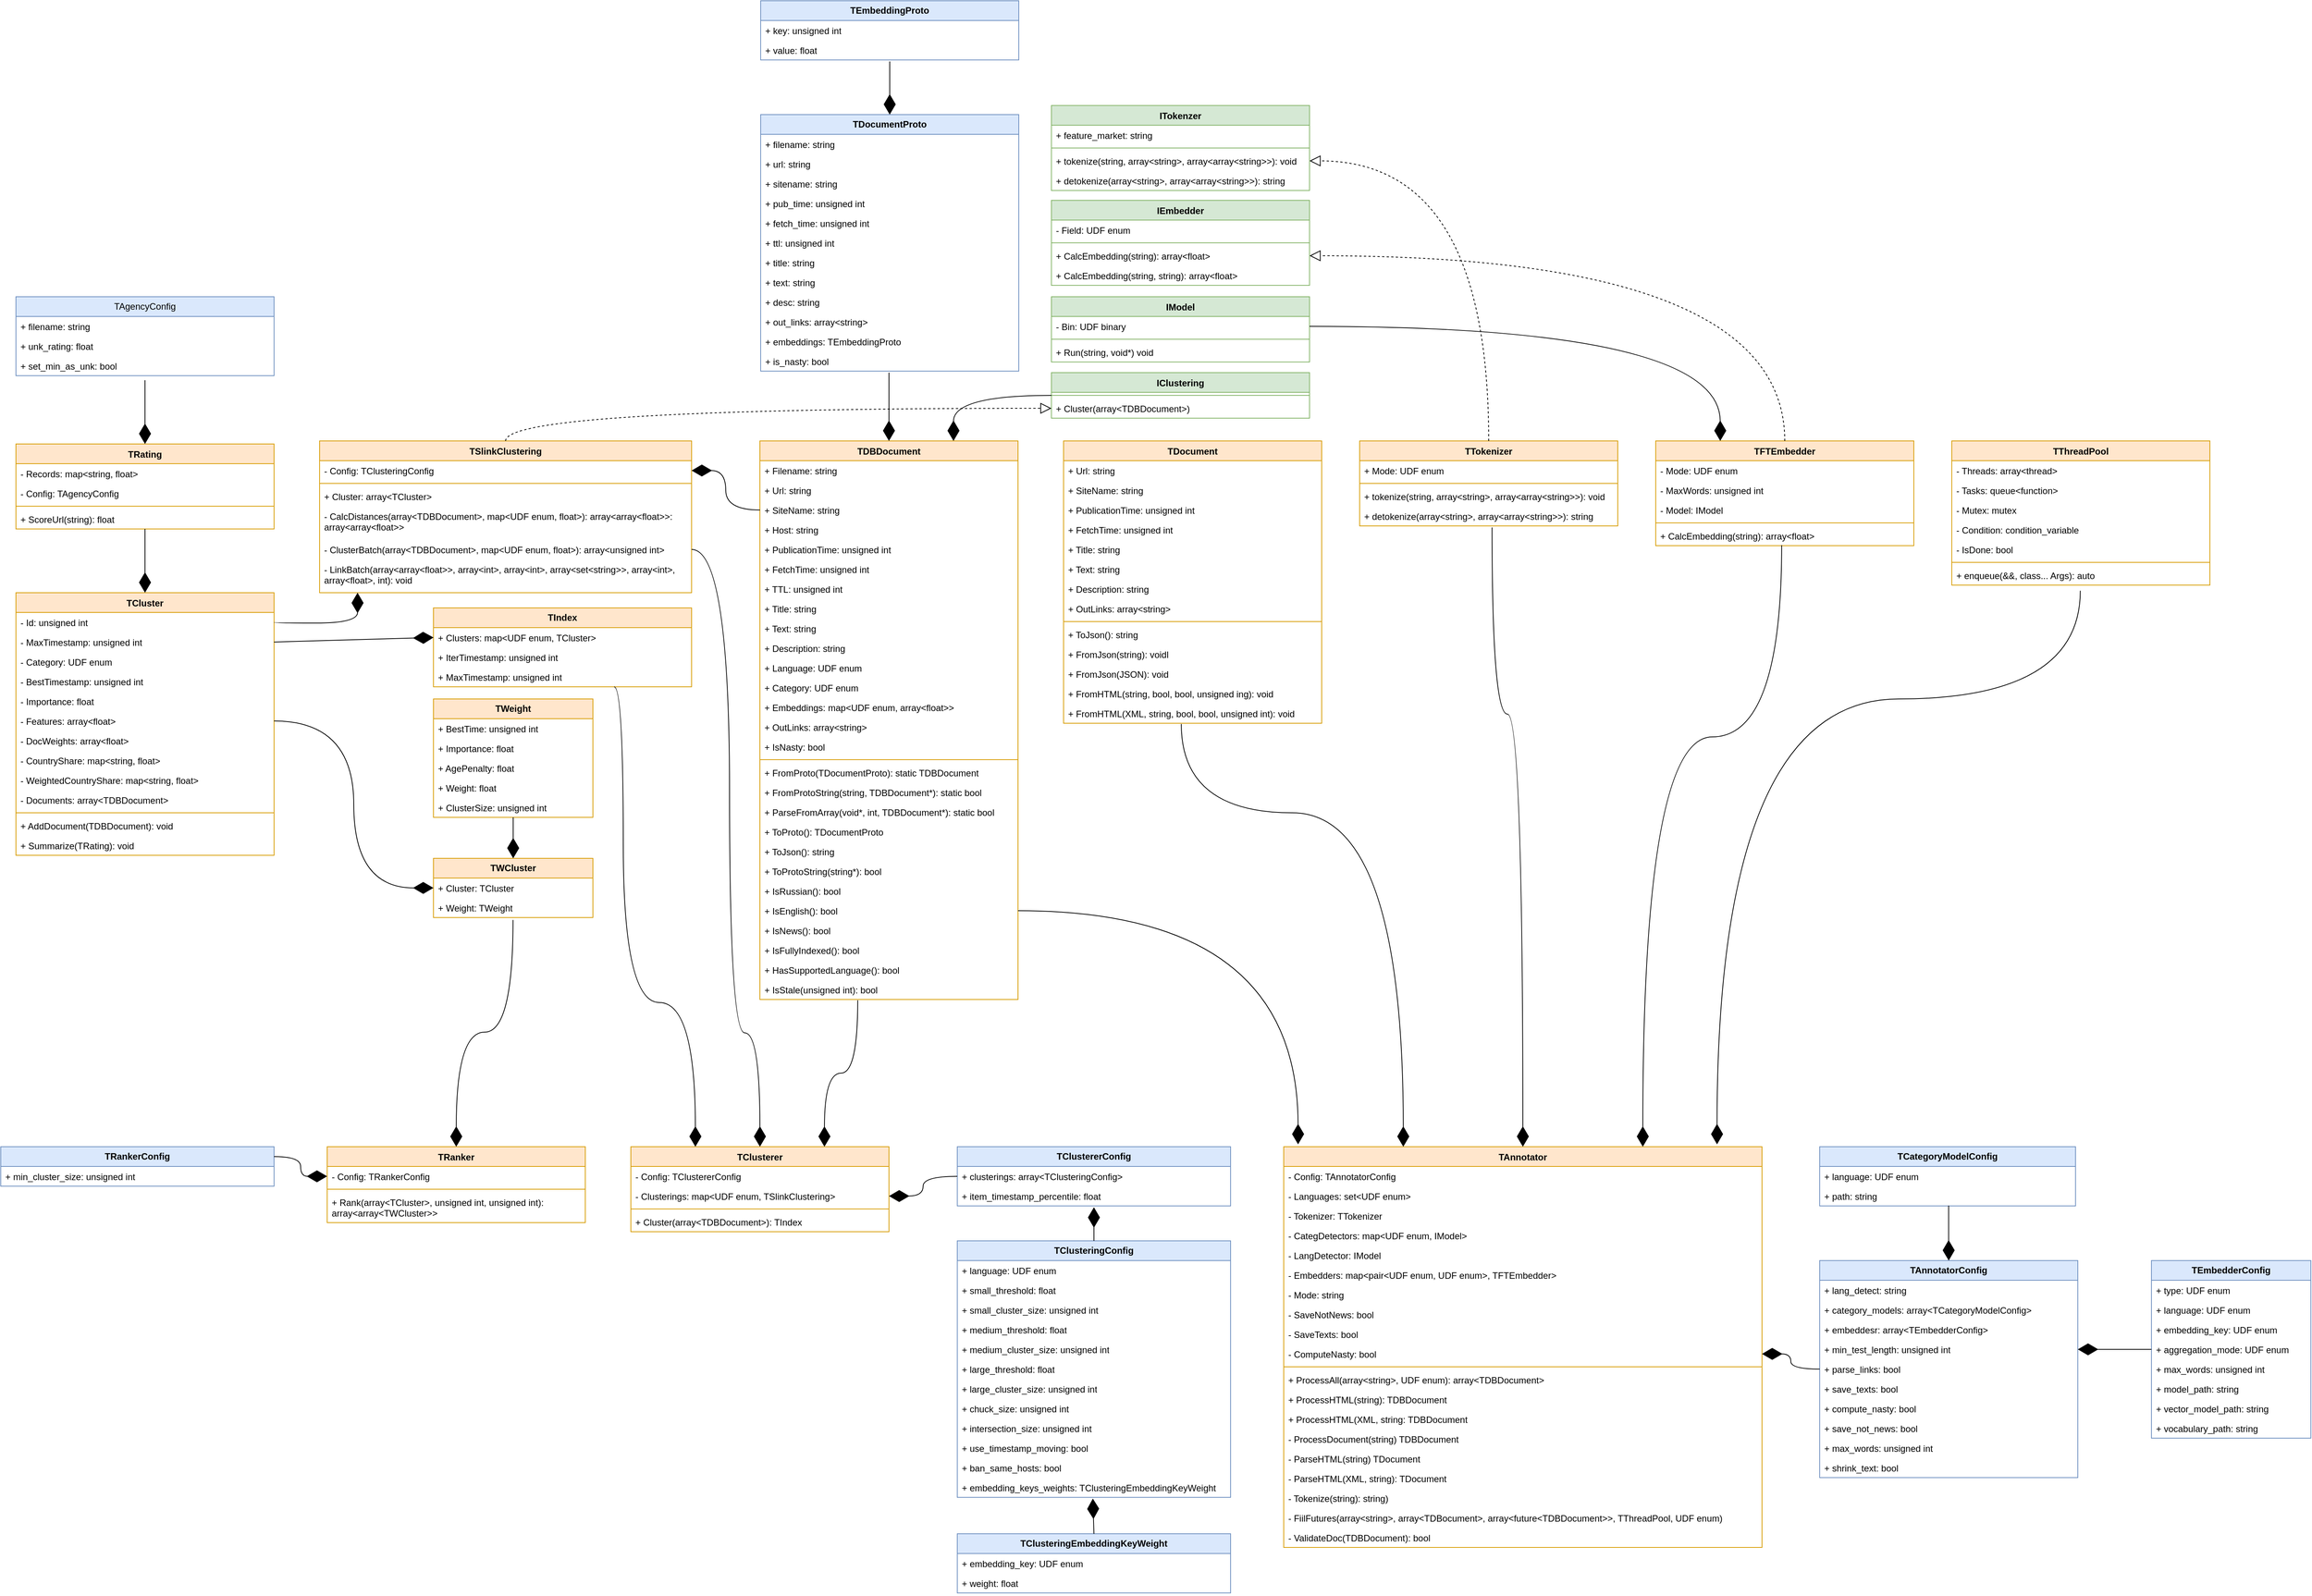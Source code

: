 <mxfile version="24.2.2" type="github">
  <diagram name="Page-1" id="KGTlJtwALPvYMDt99gBG">
    <mxGraphModel dx="4740" dy="2466" grid="0" gridSize="10" guides="1" tooltips="1" connect="1" arrows="1" fold="1" page="0" pageScale="1" pageWidth="827" pageHeight="1169" math="0" shadow="0">
      <root>
        <mxCell id="0" />
        <mxCell id="1" parent="0" />
        <mxCell id="lZVu1wPRgvtsmsex7HmD-9" value="TDBDocument" style="swimlane;fontStyle=1;align=center;verticalAlign=top;childLayout=stackLayout;horizontal=1;startSize=26;horizontalStack=0;resizeParent=1;resizeParentMax=0;resizeLast=0;collapsible=1;marginBottom=0;whiteSpace=wrap;html=1;fillColor=#ffe6cc;strokeColor=#d79b00;" vertex="1" parent="1">
          <mxGeometry x="-310" y="340" width="340" height="736" as="geometry" />
        </mxCell>
        <mxCell id="lZVu1wPRgvtsmsex7HmD-13" value="+ Filename: string" style="text;strokeColor=none;fillColor=none;align=left;verticalAlign=top;spacingLeft=4;spacingRight=4;overflow=hidden;rotatable=0;points=[[0,0.5],[1,0.5]];portConstraint=eastwest;whiteSpace=wrap;html=1;" vertex="1" parent="lZVu1wPRgvtsmsex7HmD-9">
          <mxGeometry y="26" width="340" height="26" as="geometry" />
        </mxCell>
        <mxCell id="lZVu1wPRgvtsmsex7HmD-14" value="+ Url: string" style="text;strokeColor=none;fillColor=none;align=left;verticalAlign=top;spacingLeft=4;spacingRight=4;overflow=hidden;rotatable=0;points=[[0,0.5],[1,0.5]];portConstraint=eastwest;whiteSpace=wrap;html=1;" vertex="1" parent="lZVu1wPRgvtsmsex7HmD-9">
          <mxGeometry y="52" width="340" height="26" as="geometry" />
        </mxCell>
        <mxCell id="lZVu1wPRgvtsmsex7HmD-15" value="+ SiteName: string" style="text;strokeColor=none;fillColor=none;align=left;verticalAlign=top;spacingLeft=4;spacingRight=4;overflow=hidden;rotatable=0;points=[[0,0.5],[1,0.5]];portConstraint=eastwest;whiteSpace=wrap;html=1;" vertex="1" parent="lZVu1wPRgvtsmsex7HmD-9">
          <mxGeometry y="78" width="340" height="26" as="geometry" />
        </mxCell>
        <mxCell id="lZVu1wPRgvtsmsex7HmD-17" value="+ Host: string" style="text;strokeColor=none;fillColor=none;align=left;verticalAlign=top;spacingLeft=4;spacingRight=4;overflow=hidden;rotatable=0;points=[[0,0.5],[1,0.5]];portConstraint=eastwest;whiteSpace=wrap;html=1;" vertex="1" parent="lZVu1wPRgvtsmsex7HmD-9">
          <mxGeometry y="104" width="340" height="26" as="geometry" />
        </mxCell>
        <mxCell id="lZVu1wPRgvtsmsex7HmD-18" value="+ PublicationTime: unsigned int" style="text;strokeColor=none;fillColor=none;align=left;verticalAlign=top;spacingLeft=4;spacingRight=4;overflow=hidden;rotatable=0;points=[[0,0.5],[1,0.5]];portConstraint=eastwest;whiteSpace=wrap;html=1;" vertex="1" parent="lZVu1wPRgvtsmsex7HmD-9">
          <mxGeometry y="130" width="340" height="26" as="geometry" />
        </mxCell>
        <mxCell id="lZVu1wPRgvtsmsex7HmD-19" value="+ FetchTime: unsigned int" style="text;strokeColor=none;fillColor=none;align=left;verticalAlign=top;spacingLeft=4;spacingRight=4;overflow=hidden;rotatable=0;points=[[0,0.5],[1,0.5]];portConstraint=eastwest;whiteSpace=wrap;html=1;" vertex="1" parent="lZVu1wPRgvtsmsex7HmD-9">
          <mxGeometry y="156" width="340" height="26" as="geometry" />
        </mxCell>
        <mxCell id="lZVu1wPRgvtsmsex7HmD-20" value="+ TTL: unsigned int" style="text;strokeColor=none;fillColor=none;align=left;verticalAlign=top;spacingLeft=4;spacingRight=4;overflow=hidden;rotatable=0;points=[[0,0.5],[1,0.5]];portConstraint=eastwest;whiteSpace=wrap;html=1;" vertex="1" parent="lZVu1wPRgvtsmsex7HmD-9">
          <mxGeometry y="182" width="340" height="26" as="geometry" />
        </mxCell>
        <mxCell id="lZVu1wPRgvtsmsex7HmD-21" value="+ Title: string" style="text;strokeColor=none;fillColor=none;align=left;verticalAlign=top;spacingLeft=4;spacingRight=4;overflow=hidden;rotatable=0;points=[[0,0.5],[1,0.5]];portConstraint=eastwest;whiteSpace=wrap;html=1;" vertex="1" parent="lZVu1wPRgvtsmsex7HmD-9">
          <mxGeometry y="208" width="340" height="26" as="geometry" />
        </mxCell>
        <mxCell id="lZVu1wPRgvtsmsex7HmD-22" value="+ Text: string" style="text;strokeColor=none;fillColor=none;align=left;verticalAlign=top;spacingLeft=4;spacingRight=4;overflow=hidden;rotatable=0;points=[[0,0.5],[1,0.5]];portConstraint=eastwest;whiteSpace=wrap;html=1;" vertex="1" parent="lZVu1wPRgvtsmsex7HmD-9">
          <mxGeometry y="234" width="340" height="26" as="geometry" />
        </mxCell>
        <mxCell id="lZVu1wPRgvtsmsex7HmD-23" value="+ Description: string" style="text;strokeColor=none;fillColor=none;align=left;verticalAlign=top;spacingLeft=4;spacingRight=4;overflow=hidden;rotatable=0;points=[[0,0.5],[1,0.5]];portConstraint=eastwest;whiteSpace=wrap;html=1;" vertex="1" parent="lZVu1wPRgvtsmsex7HmD-9">
          <mxGeometry y="260" width="340" height="26" as="geometry" />
        </mxCell>
        <mxCell id="lZVu1wPRgvtsmsex7HmD-24" value="+ Language: UDF enum" style="text;strokeColor=none;fillColor=none;align=left;verticalAlign=top;spacingLeft=4;spacingRight=4;overflow=hidden;rotatable=0;points=[[0,0.5],[1,0.5]];portConstraint=eastwest;whiteSpace=wrap;html=1;" vertex="1" parent="lZVu1wPRgvtsmsex7HmD-9">
          <mxGeometry y="286" width="340" height="26" as="geometry" />
        </mxCell>
        <mxCell id="lZVu1wPRgvtsmsex7HmD-25" value="+ Category: UDF enum" style="text;strokeColor=none;fillColor=none;align=left;verticalAlign=top;spacingLeft=4;spacingRight=4;overflow=hidden;rotatable=0;points=[[0,0.5],[1,0.5]];portConstraint=eastwest;whiteSpace=wrap;html=1;" vertex="1" parent="lZVu1wPRgvtsmsex7HmD-9">
          <mxGeometry y="312" width="340" height="26" as="geometry" />
        </mxCell>
        <mxCell id="lZVu1wPRgvtsmsex7HmD-26" value="+ Embeddings: map&amp;lt;UDF enum, array&amp;lt;float&amp;gt;&amp;gt;" style="text;strokeColor=none;fillColor=none;align=left;verticalAlign=top;spacingLeft=4;spacingRight=4;overflow=hidden;rotatable=0;points=[[0,0.5],[1,0.5]];portConstraint=eastwest;whiteSpace=wrap;html=1;" vertex="1" parent="lZVu1wPRgvtsmsex7HmD-9">
          <mxGeometry y="338" width="340" height="26" as="geometry" />
        </mxCell>
        <mxCell id="lZVu1wPRgvtsmsex7HmD-27" value="+ OutLinks: array&amp;lt;string&amp;gt;" style="text;strokeColor=none;fillColor=none;align=left;verticalAlign=top;spacingLeft=4;spacingRight=4;overflow=hidden;rotatable=0;points=[[0,0.5],[1,0.5]];portConstraint=eastwest;whiteSpace=wrap;html=1;" vertex="1" parent="lZVu1wPRgvtsmsex7HmD-9">
          <mxGeometry y="364" width="340" height="26" as="geometry" />
        </mxCell>
        <mxCell id="lZVu1wPRgvtsmsex7HmD-28" value="+ IsNasty: bool" style="text;strokeColor=none;fillColor=none;align=left;verticalAlign=top;spacingLeft=4;spacingRight=4;overflow=hidden;rotatable=0;points=[[0,0.5],[1,0.5]];portConstraint=eastwest;whiteSpace=wrap;html=1;" vertex="1" parent="lZVu1wPRgvtsmsex7HmD-9">
          <mxGeometry y="390" width="340" height="26" as="geometry" />
        </mxCell>
        <mxCell id="lZVu1wPRgvtsmsex7HmD-11" value="" style="line;strokeWidth=1;fillColor=none;align=left;verticalAlign=middle;spacingTop=-1;spacingLeft=3;spacingRight=3;rotatable=0;labelPosition=right;points=[];portConstraint=eastwest;strokeColor=inherit;" vertex="1" parent="lZVu1wPRgvtsmsex7HmD-9">
          <mxGeometry y="416" width="340" height="8" as="geometry" />
        </mxCell>
        <mxCell id="lZVu1wPRgvtsmsex7HmD-12" value="+ FromProto(TDocumentProto): static TDBDocument" style="text;strokeColor=none;fillColor=none;align=left;verticalAlign=top;spacingLeft=4;spacingRight=4;overflow=hidden;rotatable=0;points=[[0,0.5],[1,0.5]];portConstraint=eastwest;whiteSpace=wrap;html=1;" vertex="1" parent="lZVu1wPRgvtsmsex7HmD-9">
          <mxGeometry y="424" width="340" height="26" as="geometry" />
        </mxCell>
        <mxCell id="lZVu1wPRgvtsmsex7HmD-29" value="+ FromProtoString(string, TDBDocument*): static bool" style="text;strokeColor=none;fillColor=none;align=left;verticalAlign=top;spacingLeft=4;spacingRight=4;overflow=hidden;rotatable=0;points=[[0,0.5],[1,0.5]];portConstraint=eastwest;whiteSpace=wrap;html=1;" vertex="1" parent="lZVu1wPRgvtsmsex7HmD-9">
          <mxGeometry y="450" width="340" height="26" as="geometry" />
        </mxCell>
        <mxCell id="lZVu1wPRgvtsmsex7HmD-30" value="+ ParseFromArray(void*, int, TDBDocument*): static bool" style="text;strokeColor=none;fillColor=none;align=left;verticalAlign=top;spacingLeft=4;spacingRight=4;overflow=hidden;rotatable=0;points=[[0,0.5],[1,0.5]];portConstraint=eastwest;whiteSpace=wrap;html=1;" vertex="1" parent="lZVu1wPRgvtsmsex7HmD-9">
          <mxGeometry y="476" width="340" height="26" as="geometry" />
        </mxCell>
        <mxCell id="lZVu1wPRgvtsmsex7HmD-31" value="+ ToProto(): TDocumentProto" style="text;strokeColor=none;fillColor=none;align=left;verticalAlign=top;spacingLeft=4;spacingRight=4;overflow=hidden;rotatable=0;points=[[0,0.5],[1,0.5]];portConstraint=eastwest;whiteSpace=wrap;html=1;" vertex="1" parent="lZVu1wPRgvtsmsex7HmD-9">
          <mxGeometry y="502" width="340" height="26" as="geometry" />
        </mxCell>
        <mxCell id="lZVu1wPRgvtsmsex7HmD-32" value="+ ToJson(): string" style="text;strokeColor=none;fillColor=none;align=left;verticalAlign=top;spacingLeft=4;spacingRight=4;overflow=hidden;rotatable=0;points=[[0,0.5],[1,0.5]];portConstraint=eastwest;whiteSpace=wrap;html=1;" vertex="1" parent="lZVu1wPRgvtsmsex7HmD-9">
          <mxGeometry y="528" width="340" height="26" as="geometry" />
        </mxCell>
        <mxCell id="lZVu1wPRgvtsmsex7HmD-33" value="+ ToProtoString(string*): bool" style="text;strokeColor=none;fillColor=none;align=left;verticalAlign=top;spacingLeft=4;spacingRight=4;overflow=hidden;rotatable=0;points=[[0,0.5],[1,0.5]];portConstraint=eastwest;whiteSpace=wrap;html=1;" vertex="1" parent="lZVu1wPRgvtsmsex7HmD-9">
          <mxGeometry y="554" width="340" height="26" as="geometry" />
        </mxCell>
        <mxCell id="lZVu1wPRgvtsmsex7HmD-34" value="+ IsRussian(): bool" style="text;strokeColor=none;fillColor=none;align=left;verticalAlign=top;spacingLeft=4;spacingRight=4;overflow=hidden;rotatable=0;points=[[0,0.5],[1,0.5]];portConstraint=eastwest;whiteSpace=wrap;html=1;" vertex="1" parent="lZVu1wPRgvtsmsex7HmD-9">
          <mxGeometry y="580" width="340" height="26" as="geometry" />
        </mxCell>
        <mxCell id="lZVu1wPRgvtsmsex7HmD-35" value="+ IsEnglish(): bool" style="text;strokeColor=none;fillColor=none;align=left;verticalAlign=top;spacingLeft=4;spacingRight=4;overflow=hidden;rotatable=0;points=[[0,0.5],[1,0.5]];portConstraint=eastwest;whiteSpace=wrap;html=1;" vertex="1" parent="lZVu1wPRgvtsmsex7HmD-9">
          <mxGeometry y="606" width="340" height="26" as="geometry" />
        </mxCell>
        <mxCell id="lZVu1wPRgvtsmsex7HmD-36" value="+ IsNews(): bool" style="text;strokeColor=none;fillColor=none;align=left;verticalAlign=top;spacingLeft=4;spacingRight=4;overflow=hidden;rotatable=0;points=[[0,0.5],[1,0.5]];portConstraint=eastwest;whiteSpace=wrap;html=1;" vertex="1" parent="lZVu1wPRgvtsmsex7HmD-9">
          <mxGeometry y="632" width="340" height="26" as="geometry" />
        </mxCell>
        <mxCell id="lZVu1wPRgvtsmsex7HmD-37" value="+ IsFullyIndexed(): bool" style="text;strokeColor=none;fillColor=none;align=left;verticalAlign=top;spacingLeft=4;spacingRight=4;overflow=hidden;rotatable=0;points=[[0,0.5],[1,0.5]];portConstraint=eastwest;whiteSpace=wrap;html=1;" vertex="1" parent="lZVu1wPRgvtsmsex7HmD-9">
          <mxGeometry y="658" width="340" height="26" as="geometry" />
        </mxCell>
        <mxCell id="lZVu1wPRgvtsmsex7HmD-38" value="+ HasSupportedLanguage(): bool" style="text;strokeColor=none;fillColor=none;align=left;verticalAlign=top;spacingLeft=4;spacingRight=4;overflow=hidden;rotatable=0;points=[[0,0.5],[1,0.5]];portConstraint=eastwest;whiteSpace=wrap;html=1;" vertex="1" parent="lZVu1wPRgvtsmsex7HmD-9">
          <mxGeometry y="684" width="340" height="26" as="geometry" />
        </mxCell>
        <mxCell id="lZVu1wPRgvtsmsex7HmD-39" value="+ IsStale(unsigned int): bool" style="text;strokeColor=none;fillColor=none;align=left;verticalAlign=top;spacingLeft=4;spacingRight=4;overflow=hidden;rotatable=0;points=[[0,0.5],[1,0.5]];portConstraint=eastwest;whiteSpace=wrap;html=1;" vertex="1" parent="lZVu1wPRgvtsmsex7HmD-9">
          <mxGeometry y="710" width="340" height="26" as="geometry" />
        </mxCell>
        <mxCell id="lZVu1wPRgvtsmsex7HmD-40" value="&lt;b&gt;TDocumentProto&lt;/b&gt;" style="swimlane;fontStyle=0;childLayout=stackLayout;horizontal=1;startSize=26;fillColor=#dae8fc;horizontalStack=0;resizeParent=1;resizeParentMax=0;resizeLast=0;collapsible=1;marginBottom=0;whiteSpace=wrap;html=1;strokeColor=#6c8ebf;" vertex="1" parent="1">
          <mxGeometry x="-309" y="-90" width="340" height="338" as="geometry" />
        </mxCell>
        <mxCell id="lZVu1wPRgvtsmsex7HmD-45" value="+ filename: string" style="text;strokeColor=none;fillColor=none;align=left;verticalAlign=top;spacingLeft=4;spacingRight=4;overflow=hidden;rotatable=0;points=[[0,0.5],[1,0.5]];portConstraint=eastwest;whiteSpace=wrap;html=1;" vertex="1" parent="lZVu1wPRgvtsmsex7HmD-40">
          <mxGeometry y="26" width="340" height="26" as="geometry" />
        </mxCell>
        <mxCell id="lZVu1wPRgvtsmsex7HmD-46" value="+ url: string" style="text;strokeColor=none;fillColor=none;align=left;verticalAlign=top;spacingLeft=4;spacingRight=4;overflow=hidden;rotatable=0;points=[[0,0.5],[1,0.5]];portConstraint=eastwest;whiteSpace=wrap;html=1;" vertex="1" parent="lZVu1wPRgvtsmsex7HmD-40">
          <mxGeometry y="52" width="340" height="26" as="geometry" />
        </mxCell>
        <mxCell id="lZVu1wPRgvtsmsex7HmD-44" value="+ sitename: string" style="text;strokeColor=none;fillColor=none;align=left;verticalAlign=top;spacingLeft=4;spacingRight=4;overflow=hidden;rotatable=0;points=[[0,0.5],[1,0.5]];portConstraint=eastwest;whiteSpace=wrap;html=1;" vertex="1" parent="lZVu1wPRgvtsmsex7HmD-40">
          <mxGeometry y="78" width="340" height="26" as="geometry" />
        </mxCell>
        <mxCell id="lZVu1wPRgvtsmsex7HmD-41" value="+ pub_time: unsigned int" style="text;strokeColor=none;fillColor=none;align=left;verticalAlign=top;spacingLeft=4;spacingRight=4;overflow=hidden;rotatable=0;points=[[0,0.5],[1,0.5]];portConstraint=eastwest;whiteSpace=wrap;html=1;" vertex="1" parent="lZVu1wPRgvtsmsex7HmD-40">
          <mxGeometry y="104" width="340" height="26" as="geometry" />
        </mxCell>
        <mxCell id="lZVu1wPRgvtsmsex7HmD-42" value="+ fetch_time: unsigned int" style="text;strokeColor=none;fillColor=none;align=left;verticalAlign=top;spacingLeft=4;spacingRight=4;overflow=hidden;rotatable=0;points=[[0,0.5],[1,0.5]];portConstraint=eastwest;whiteSpace=wrap;html=1;" vertex="1" parent="lZVu1wPRgvtsmsex7HmD-40">
          <mxGeometry y="130" width="340" height="26" as="geometry" />
        </mxCell>
        <mxCell id="lZVu1wPRgvtsmsex7HmD-43" value="+ ttl: unsigned int" style="text;strokeColor=none;fillColor=none;align=left;verticalAlign=top;spacingLeft=4;spacingRight=4;overflow=hidden;rotatable=0;points=[[0,0.5],[1,0.5]];portConstraint=eastwest;whiteSpace=wrap;html=1;" vertex="1" parent="lZVu1wPRgvtsmsex7HmD-40">
          <mxGeometry y="156" width="340" height="26" as="geometry" />
        </mxCell>
        <mxCell id="lZVu1wPRgvtsmsex7HmD-47" value="+ title: string" style="text;strokeColor=none;fillColor=none;align=left;verticalAlign=top;spacingLeft=4;spacingRight=4;overflow=hidden;rotatable=0;points=[[0,0.5],[1,0.5]];portConstraint=eastwest;whiteSpace=wrap;html=1;" vertex="1" parent="lZVu1wPRgvtsmsex7HmD-40">
          <mxGeometry y="182" width="340" height="26" as="geometry" />
        </mxCell>
        <mxCell id="lZVu1wPRgvtsmsex7HmD-48" value="+ text: string" style="text;strokeColor=none;fillColor=none;align=left;verticalAlign=top;spacingLeft=4;spacingRight=4;overflow=hidden;rotatable=0;points=[[0,0.5],[1,0.5]];portConstraint=eastwest;whiteSpace=wrap;html=1;" vertex="1" parent="lZVu1wPRgvtsmsex7HmD-40">
          <mxGeometry y="208" width="340" height="26" as="geometry" />
        </mxCell>
        <mxCell id="lZVu1wPRgvtsmsex7HmD-49" value="+ desc: string" style="text;strokeColor=none;fillColor=none;align=left;verticalAlign=top;spacingLeft=4;spacingRight=4;overflow=hidden;rotatable=0;points=[[0,0.5],[1,0.5]];portConstraint=eastwest;whiteSpace=wrap;html=1;" vertex="1" parent="lZVu1wPRgvtsmsex7HmD-40">
          <mxGeometry y="234" width="340" height="26" as="geometry" />
        </mxCell>
        <mxCell id="lZVu1wPRgvtsmsex7HmD-50" value="+ out_links: array&amp;lt;string&amp;gt;" style="text;strokeColor=none;fillColor=none;align=left;verticalAlign=top;spacingLeft=4;spacingRight=4;overflow=hidden;rotatable=0;points=[[0,0.5],[1,0.5]];portConstraint=eastwest;whiteSpace=wrap;html=1;" vertex="1" parent="lZVu1wPRgvtsmsex7HmD-40">
          <mxGeometry y="260" width="340" height="26" as="geometry" />
        </mxCell>
        <mxCell id="lZVu1wPRgvtsmsex7HmD-51" value="+ embeddings: TEmbeddingProto" style="text;strokeColor=none;fillColor=none;align=left;verticalAlign=top;spacingLeft=4;spacingRight=4;overflow=hidden;rotatable=0;points=[[0,0.5],[1,0.5]];portConstraint=eastwest;whiteSpace=wrap;html=1;" vertex="1" parent="lZVu1wPRgvtsmsex7HmD-40">
          <mxGeometry y="286" width="340" height="26" as="geometry" />
        </mxCell>
        <mxCell id="lZVu1wPRgvtsmsex7HmD-64" value="+ is_nasty: bool" style="text;strokeColor=none;fillColor=none;align=left;verticalAlign=top;spacingLeft=4;spacingRight=4;overflow=hidden;rotatable=0;points=[[0,0.5],[1,0.5]];portConstraint=eastwest;whiteSpace=wrap;html=1;" vertex="1" parent="lZVu1wPRgvtsmsex7HmD-40">
          <mxGeometry y="312" width="340" height="26" as="geometry" />
        </mxCell>
        <mxCell id="lZVu1wPRgvtsmsex7HmD-52" value="&lt;b&gt;TEmbeddingProto&lt;/b&gt;" style="swimlane;fontStyle=0;childLayout=stackLayout;horizontal=1;startSize=26;fillColor=#dae8fc;horizontalStack=0;resizeParent=1;resizeParentMax=0;resizeLast=0;collapsible=1;marginBottom=0;whiteSpace=wrap;html=1;strokeColor=#6c8ebf;" vertex="1" parent="1">
          <mxGeometry x="-309" y="-240" width="340" height="78" as="geometry" />
        </mxCell>
        <mxCell id="lZVu1wPRgvtsmsex7HmD-53" value="+ key: unsigned int" style="text;strokeColor=none;fillColor=none;align=left;verticalAlign=top;spacingLeft=4;spacingRight=4;overflow=hidden;rotatable=0;points=[[0,0.5],[1,0.5]];portConstraint=eastwest;whiteSpace=wrap;html=1;" vertex="1" parent="lZVu1wPRgvtsmsex7HmD-52">
          <mxGeometry y="26" width="340" height="26" as="geometry" />
        </mxCell>
        <mxCell id="lZVu1wPRgvtsmsex7HmD-62" value="+ value: float" style="text;strokeColor=none;fillColor=none;align=left;verticalAlign=top;spacingLeft=4;spacingRight=4;overflow=hidden;rotatable=0;points=[[0,0.5],[1,0.5]];portConstraint=eastwest;whiteSpace=wrap;html=1;" vertex="1" parent="lZVu1wPRgvtsmsex7HmD-52">
          <mxGeometry y="52" width="340" height="26" as="geometry" />
        </mxCell>
        <mxCell id="lZVu1wPRgvtsmsex7HmD-65" value="" style="endArrow=diamondThin;endFill=1;endSize=24;html=1;rounded=0;entryX=0.5;entryY=0;entryDx=0;entryDy=0;" edge="1" parent="1" target="lZVu1wPRgvtsmsex7HmD-40">
          <mxGeometry width="160" relative="1" as="geometry">
            <mxPoint x="-139" y="-160" as="sourcePoint" />
            <mxPoint x="-190" y="820" as="targetPoint" />
          </mxGeometry>
        </mxCell>
        <mxCell id="lZVu1wPRgvtsmsex7HmD-67" value="TAnnotator" style="swimlane;fontStyle=1;align=center;verticalAlign=top;childLayout=stackLayout;horizontal=1;startSize=26;horizontalStack=0;resizeParent=1;resizeParentMax=0;resizeLast=0;collapsible=1;marginBottom=0;whiteSpace=wrap;html=1;fillColor=#ffe6cc;strokeColor=#d79b00;" vertex="1" parent="1">
          <mxGeometry x="380" y="1270" width="630" height="528" as="geometry" />
        </mxCell>
        <mxCell id="lZVu1wPRgvtsmsex7HmD-68" value="- Config: TAnnotatorConfig" style="text;strokeColor=none;fillColor=none;align=left;verticalAlign=top;spacingLeft=4;spacingRight=4;overflow=hidden;rotatable=0;points=[[0,0.5],[1,0.5]];portConstraint=eastwest;whiteSpace=wrap;html=1;" vertex="1" parent="lZVu1wPRgvtsmsex7HmD-67">
          <mxGeometry y="26" width="630" height="26" as="geometry" />
        </mxCell>
        <mxCell id="lZVu1wPRgvtsmsex7HmD-69" value="- Languages: set&amp;lt;UDF enum&amp;gt;" style="text;strokeColor=none;fillColor=none;align=left;verticalAlign=top;spacingLeft=4;spacingRight=4;overflow=hidden;rotatable=0;points=[[0,0.5],[1,0.5]];portConstraint=eastwest;whiteSpace=wrap;html=1;" vertex="1" parent="lZVu1wPRgvtsmsex7HmD-67">
          <mxGeometry y="52" width="630" height="26" as="geometry" />
        </mxCell>
        <mxCell id="lZVu1wPRgvtsmsex7HmD-70" value="- Tokenizer: TTokenizer" style="text;strokeColor=none;fillColor=none;align=left;verticalAlign=top;spacingLeft=4;spacingRight=4;overflow=hidden;rotatable=0;points=[[0,0.5],[1,0.5]];portConstraint=eastwest;whiteSpace=wrap;html=1;" vertex="1" parent="lZVu1wPRgvtsmsex7HmD-67">
          <mxGeometry y="78" width="630" height="26" as="geometry" />
        </mxCell>
        <mxCell id="lZVu1wPRgvtsmsex7HmD-71" value="- CategDetectors: map&amp;lt;UDF enum, IModel&amp;gt;" style="text;strokeColor=none;fillColor=none;align=left;verticalAlign=top;spacingLeft=4;spacingRight=4;overflow=hidden;rotatable=0;points=[[0,0.5],[1,0.5]];portConstraint=eastwest;whiteSpace=wrap;html=1;" vertex="1" parent="lZVu1wPRgvtsmsex7HmD-67">
          <mxGeometry y="104" width="630" height="26" as="geometry" />
        </mxCell>
        <mxCell id="lZVu1wPRgvtsmsex7HmD-72" value="- LangDetector: IModel" style="text;strokeColor=none;fillColor=none;align=left;verticalAlign=top;spacingLeft=4;spacingRight=4;overflow=hidden;rotatable=0;points=[[0,0.5],[1,0.5]];portConstraint=eastwest;whiteSpace=wrap;html=1;" vertex="1" parent="lZVu1wPRgvtsmsex7HmD-67">
          <mxGeometry y="130" width="630" height="26" as="geometry" />
        </mxCell>
        <mxCell id="lZVu1wPRgvtsmsex7HmD-73" value="- Embedders: map&amp;lt;pair&amp;lt;UDF enum, UDF enum&amp;gt;, TFTEmbedder&amp;gt;" style="text;strokeColor=none;fillColor=none;align=left;verticalAlign=top;spacingLeft=4;spacingRight=4;overflow=hidden;rotatable=0;points=[[0,0.5],[1,0.5]];portConstraint=eastwest;whiteSpace=wrap;html=1;" vertex="1" parent="lZVu1wPRgvtsmsex7HmD-67">
          <mxGeometry y="156" width="630" height="26" as="geometry" />
        </mxCell>
        <mxCell id="lZVu1wPRgvtsmsex7HmD-74" value="- Mode: string" style="text;strokeColor=none;fillColor=none;align=left;verticalAlign=top;spacingLeft=4;spacingRight=4;overflow=hidden;rotatable=0;points=[[0,0.5],[1,0.5]];portConstraint=eastwest;whiteSpace=wrap;html=1;" vertex="1" parent="lZVu1wPRgvtsmsex7HmD-67">
          <mxGeometry y="182" width="630" height="26" as="geometry" />
        </mxCell>
        <mxCell id="lZVu1wPRgvtsmsex7HmD-75" value="- SaveNotNews: bool" style="text;strokeColor=none;fillColor=none;align=left;verticalAlign=top;spacingLeft=4;spacingRight=4;overflow=hidden;rotatable=0;points=[[0,0.5],[1,0.5]];portConstraint=eastwest;whiteSpace=wrap;html=1;" vertex="1" parent="lZVu1wPRgvtsmsex7HmD-67">
          <mxGeometry y="208" width="630" height="26" as="geometry" />
        </mxCell>
        <mxCell id="lZVu1wPRgvtsmsex7HmD-76" value="- SaveTexts: bool" style="text;strokeColor=none;fillColor=none;align=left;verticalAlign=top;spacingLeft=4;spacingRight=4;overflow=hidden;rotatable=0;points=[[0,0.5],[1,0.5]];portConstraint=eastwest;whiteSpace=wrap;html=1;" vertex="1" parent="lZVu1wPRgvtsmsex7HmD-67">
          <mxGeometry y="234" width="630" height="26" as="geometry" />
        </mxCell>
        <mxCell id="lZVu1wPRgvtsmsex7HmD-77" value="- ComputeNasty: bool" style="text;strokeColor=none;fillColor=none;align=left;verticalAlign=top;spacingLeft=4;spacingRight=4;overflow=hidden;rotatable=0;points=[[0,0.5],[1,0.5]];portConstraint=eastwest;whiteSpace=wrap;html=1;" vertex="1" parent="lZVu1wPRgvtsmsex7HmD-67">
          <mxGeometry y="260" width="630" height="26" as="geometry" />
        </mxCell>
        <mxCell id="lZVu1wPRgvtsmsex7HmD-83" value="" style="line;strokeWidth=1;fillColor=none;align=left;verticalAlign=middle;spacingTop=-1;spacingLeft=3;spacingRight=3;rotatable=0;labelPosition=right;points=[];portConstraint=eastwest;strokeColor=inherit;" vertex="1" parent="lZVu1wPRgvtsmsex7HmD-67">
          <mxGeometry y="286" width="630" height="8" as="geometry" />
        </mxCell>
        <mxCell id="lZVu1wPRgvtsmsex7HmD-84" value="+ ProcessAll(array&amp;lt;string&amp;gt;, UDF enum): array&amp;lt;TDBDocument&amp;gt;" style="text;strokeColor=none;fillColor=none;align=left;verticalAlign=top;spacingLeft=4;spacingRight=4;overflow=hidden;rotatable=0;points=[[0,0.5],[1,0.5]];portConstraint=eastwest;whiteSpace=wrap;html=1;" vertex="1" parent="lZVu1wPRgvtsmsex7HmD-67">
          <mxGeometry y="294" width="630" height="26" as="geometry" />
        </mxCell>
        <mxCell id="lZVu1wPRgvtsmsex7HmD-85" value="+ ProcessHTML(string): TDBDocument" style="text;strokeColor=none;fillColor=none;align=left;verticalAlign=top;spacingLeft=4;spacingRight=4;overflow=hidden;rotatable=0;points=[[0,0.5],[1,0.5]];portConstraint=eastwest;whiteSpace=wrap;html=1;" vertex="1" parent="lZVu1wPRgvtsmsex7HmD-67">
          <mxGeometry y="320" width="630" height="26" as="geometry" />
        </mxCell>
        <mxCell id="lZVu1wPRgvtsmsex7HmD-86" value="+ ProcessHTML(XML, string: TDBDocument" style="text;strokeColor=none;fillColor=none;align=left;verticalAlign=top;spacingLeft=4;spacingRight=4;overflow=hidden;rotatable=0;points=[[0,0.5],[1,0.5]];portConstraint=eastwest;whiteSpace=wrap;html=1;" vertex="1" parent="lZVu1wPRgvtsmsex7HmD-67">
          <mxGeometry y="346" width="630" height="26" as="geometry" />
        </mxCell>
        <mxCell id="lZVu1wPRgvtsmsex7HmD-87" value="- ProcessDocument(string) TDBDocument" style="text;strokeColor=none;fillColor=none;align=left;verticalAlign=top;spacingLeft=4;spacingRight=4;overflow=hidden;rotatable=0;points=[[0,0.5],[1,0.5]];portConstraint=eastwest;whiteSpace=wrap;html=1;" vertex="1" parent="lZVu1wPRgvtsmsex7HmD-67">
          <mxGeometry y="372" width="630" height="26" as="geometry" />
        </mxCell>
        <mxCell id="lZVu1wPRgvtsmsex7HmD-88" value="- ParseHTML(string) TDocument" style="text;strokeColor=none;fillColor=none;align=left;verticalAlign=top;spacingLeft=4;spacingRight=4;overflow=hidden;rotatable=0;points=[[0,0.5],[1,0.5]];portConstraint=eastwest;whiteSpace=wrap;html=1;" vertex="1" parent="lZVu1wPRgvtsmsex7HmD-67">
          <mxGeometry y="398" width="630" height="26" as="geometry" />
        </mxCell>
        <mxCell id="lZVu1wPRgvtsmsex7HmD-89" value="- ParseHTML(XML, string): TDocument" style="text;strokeColor=none;fillColor=none;align=left;verticalAlign=top;spacingLeft=4;spacingRight=4;overflow=hidden;rotatable=0;points=[[0,0.5],[1,0.5]];portConstraint=eastwest;whiteSpace=wrap;html=1;" vertex="1" parent="lZVu1wPRgvtsmsex7HmD-67">
          <mxGeometry y="424" width="630" height="26" as="geometry" />
        </mxCell>
        <mxCell id="lZVu1wPRgvtsmsex7HmD-90" value="- Tokenize(string): string)" style="text;strokeColor=none;fillColor=none;align=left;verticalAlign=top;spacingLeft=4;spacingRight=4;overflow=hidden;rotatable=0;points=[[0,0.5],[1,0.5]];portConstraint=eastwest;whiteSpace=wrap;html=1;" vertex="1" parent="lZVu1wPRgvtsmsex7HmD-67">
          <mxGeometry y="450" width="630" height="26" as="geometry" />
        </mxCell>
        <mxCell id="lZVu1wPRgvtsmsex7HmD-91" value="- FiilFutures(array&amp;lt;string&amp;gt;, array&amp;lt;TDBocument&amp;gt;, array&amp;lt;future&amp;lt;TDBDocument&amp;gt;&amp;gt;, TThreadPool, UDF enum)" style="text;strokeColor=none;fillColor=none;align=left;verticalAlign=top;spacingLeft=4;spacingRight=4;overflow=hidden;rotatable=0;points=[[0,0.5],[1,0.5]];portConstraint=eastwest;whiteSpace=wrap;html=1;" vertex="1" parent="lZVu1wPRgvtsmsex7HmD-67">
          <mxGeometry y="476" width="630" height="26" as="geometry" />
        </mxCell>
        <mxCell id="lZVu1wPRgvtsmsex7HmD-92" value="- ValidateDoc(TDBDocument): bool" style="text;strokeColor=none;fillColor=none;align=left;verticalAlign=top;spacingLeft=4;spacingRight=4;overflow=hidden;rotatable=0;points=[[0,0.5],[1,0.5]];portConstraint=eastwest;whiteSpace=wrap;html=1;" vertex="1" parent="lZVu1wPRgvtsmsex7HmD-67">
          <mxGeometry y="502" width="630" height="26" as="geometry" />
        </mxCell>
        <mxCell id="lZVu1wPRgvtsmsex7HmD-96" value="TDocument" style="swimlane;fontStyle=1;align=center;verticalAlign=top;childLayout=stackLayout;horizontal=1;startSize=26;horizontalStack=0;resizeParent=1;resizeParentMax=0;resizeLast=0;collapsible=1;marginBottom=0;whiteSpace=wrap;html=1;fillColor=#ffe6cc;strokeColor=#d79b00;" vertex="1" parent="1">
          <mxGeometry x="90" y="340" width="340" height="372" as="geometry" />
        </mxCell>
        <mxCell id="lZVu1wPRgvtsmsex7HmD-98" value="+ Url: string" style="text;strokeColor=none;fillColor=none;align=left;verticalAlign=top;spacingLeft=4;spacingRight=4;overflow=hidden;rotatable=0;points=[[0,0.5],[1,0.5]];portConstraint=eastwest;whiteSpace=wrap;html=1;" vertex="1" parent="lZVu1wPRgvtsmsex7HmD-96">
          <mxGeometry y="26" width="340" height="26" as="geometry" />
        </mxCell>
        <mxCell id="lZVu1wPRgvtsmsex7HmD-99" value="+ SiteName: string" style="text;strokeColor=none;fillColor=none;align=left;verticalAlign=top;spacingLeft=4;spacingRight=4;overflow=hidden;rotatable=0;points=[[0,0.5],[1,0.5]];portConstraint=eastwest;whiteSpace=wrap;html=1;" vertex="1" parent="lZVu1wPRgvtsmsex7HmD-96">
          <mxGeometry y="52" width="340" height="26" as="geometry" />
        </mxCell>
        <mxCell id="lZVu1wPRgvtsmsex7HmD-101" value="+ PublicationTime: unsigned int" style="text;strokeColor=none;fillColor=none;align=left;verticalAlign=top;spacingLeft=4;spacingRight=4;overflow=hidden;rotatable=0;points=[[0,0.5],[1,0.5]];portConstraint=eastwest;whiteSpace=wrap;html=1;" vertex="1" parent="lZVu1wPRgvtsmsex7HmD-96">
          <mxGeometry y="78" width="340" height="26" as="geometry" />
        </mxCell>
        <mxCell id="lZVu1wPRgvtsmsex7HmD-102" value="+ FetchTime: unsigned int" style="text;strokeColor=none;fillColor=none;align=left;verticalAlign=top;spacingLeft=4;spacingRight=4;overflow=hidden;rotatable=0;points=[[0,0.5],[1,0.5]];portConstraint=eastwest;whiteSpace=wrap;html=1;" vertex="1" parent="lZVu1wPRgvtsmsex7HmD-96">
          <mxGeometry y="104" width="340" height="26" as="geometry" />
        </mxCell>
        <mxCell id="lZVu1wPRgvtsmsex7HmD-104" value="+ Title: string" style="text;strokeColor=none;fillColor=none;align=left;verticalAlign=top;spacingLeft=4;spacingRight=4;overflow=hidden;rotatable=0;points=[[0,0.5],[1,0.5]];portConstraint=eastwest;whiteSpace=wrap;html=1;" vertex="1" parent="lZVu1wPRgvtsmsex7HmD-96">
          <mxGeometry y="130" width="340" height="26" as="geometry" />
        </mxCell>
        <mxCell id="lZVu1wPRgvtsmsex7HmD-105" value="+ Text: string" style="text;strokeColor=none;fillColor=none;align=left;verticalAlign=top;spacingLeft=4;spacingRight=4;overflow=hidden;rotatable=0;points=[[0,0.5],[1,0.5]];portConstraint=eastwest;whiteSpace=wrap;html=1;" vertex="1" parent="lZVu1wPRgvtsmsex7HmD-96">
          <mxGeometry y="156" width="340" height="26" as="geometry" />
        </mxCell>
        <mxCell id="lZVu1wPRgvtsmsex7HmD-106" value="+ Description: string" style="text;strokeColor=none;fillColor=none;align=left;verticalAlign=top;spacingLeft=4;spacingRight=4;overflow=hidden;rotatable=0;points=[[0,0.5],[1,0.5]];portConstraint=eastwest;whiteSpace=wrap;html=1;" vertex="1" parent="lZVu1wPRgvtsmsex7HmD-96">
          <mxGeometry y="182" width="340" height="26" as="geometry" />
        </mxCell>
        <mxCell id="lZVu1wPRgvtsmsex7HmD-110" value="+ OutLinks: array&amp;lt;string&amp;gt;" style="text;strokeColor=none;fillColor=none;align=left;verticalAlign=top;spacingLeft=4;spacingRight=4;overflow=hidden;rotatable=0;points=[[0,0.5],[1,0.5]];portConstraint=eastwest;whiteSpace=wrap;html=1;" vertex="1" parent="lZVu1wPRgvtsmsex7HmD-96">
          <mxGeometry y="208" width="340" height="26" as="geometry" />
        </mxCell>
        <mxCell id="lZVu1wPRgvtsmsex7HmD-112" value="" style="line;strokeWidth=1;fillColor=none;align=left;verticalAlign=middle;spacingTop=-1;spacingLeft=3;spacingRight=3;rotatable=0;labelPosition=right;points=[];portConstraint=eastwest;strokeColor=inherit;" vertex="1" parent="lZVu1wPRgvtsmsex7HmD-96">
          <mxGeometry y="234" width="340" height="8" as="geometry" />
        </mxCell>
        <mxCell id="lZVu1wPRgvtsmsex7HmD-117" value="+ ToJson(): string" style="text;strokeColor=none;fillColor=none;align=left;verticalAlign=top;spacingLeft=4;spacingRight=4;overflow=hidden;rotatable=0;points=[[0,0.5],[1,0.5]];portConstraint=eastwest;whiteSpace=wrap;html=1;" vertex="1" parent="lZVu1wPRgvtsmsex7HmD-96">
          <mxGeometry y="242" width="340" height="26" as="geometry" />
        </mxCell>
        <mxCell id="lZVu1wPRgvtsmsex7HmD-118" value="+ FromJson(string): voidl" style="text;strokeColor=none;fillColor=none;align=left;verticalAlign=top;spacingLeft=4;spacingRight=4;overflow=hidden;rotatable=0;points=[[0,0.5],[1,0.5]];portConstraint=eastwest;whiteSpace=wrap;html=1;" vertex="1" parent="lZVu1wPRgvtsmsex7HmD-96">
          <mxGeometry y="268" width="340" height="26" as="geometry" />
        </mxCell>
        <mxCell id="lZVu1wPRgvtsmsex7HmD-119" value="+ FromJson(JSON): void" style="text;strokeColor=none;fillColor=none;align=left;verticalAlign=top;spacingLeft=4;spacingRight=4;overflow=hidden;rotatable=0;points=[[0,0.5],[1,0.5]];portConstraint=eastwest;whiteSpace=wrap;html=1;" vertex="1" parent="lZVu1wPRgvtsmsex7HmD-96">
          <mxGeometry y="294" width="340" height="26" as="geometry" />
        </mxCell>
        <mxCell id="lZVu1wPRgvtsmsex7HmD-120" value="+ FromHTML(string, bool, bool, unsigned ing): void" style="text;strokeColor=none;fillColor=none;align=left;verticalAlign=top;spacingLeft=4;spacingRight=4;overflow=hidden;rotatable=0;points=[[0,0.5],[1,0.5]];portConstraint=eastwest;whiteSpace=wrap;html=1;" vertex="1" parent="lZVu1wPRgvtsmsex7HmD-96">
          <mxGeometry y="320" width="340" height="26" as="geometry" />
        </mxCell>
        <mxCell id="lZVu1wPRgvtsmsex7HmD-121" value="+ FromHTML(XML, string, bool, bool, unsigned int): void" style="text;strokeColor=none;fillColor=none;align=left;verticalAlign=top;spacingLeft=4;spacingRight=4;overflow=hidden;rotatable=0;points=[[0,0.5],[1,0.5]];portConstraint=eastwest;whiteSpace=wrap;html=1;" vertex="1" parent="lZVu1wPRgvtsmsex7HmD-96">
          <mxGeometry y="346" width="340" height="26" as="geometry" />
        </mxCell>
        <mxCell id="lZVu1wPRgvtsmsex7HmD-125" value="&lt;b&gt;TEmbedderConfig&lt;/b&gt;" style="swimlane;fontStyle=0;childLayout=stackLayout;horizontal=1;startSize=26;fillColor=#dae8fc;horizontalStack=0;resizeParent=1;resizeParentMax=0;resizeLast=0;collapsible=1;marginBottom=0;whiteSpace=wrap;html=1;strokeColor=#6c8ebf;" vertex="1" parent="1">
          <mxGeometry x="1523" y="1420" width="210" height="234" as="geometry" />
        </mxCell>
        <mxCell id="lZVu1wPRgvtsmsex7HmD-126" value="+ type: UDF enum" style="text;strokeColor=none;fillColor=none;align=left;verticalAlign=top;spacingLeft=4;spacingRight=4;overflow=hidden;rotatable=0;points=[[0,0.5],[1,0.5]];portConstraint=eastwest;whiteSpace=wrap;html=1;" vertex="1" parent="lZVu1wPRgvtsmsex7HmD-125">
          <mxGeometry y="26" width="210" height="26" as="geometry" />
        </mxCell>
        <mxCell id="lZVu1wPRgvtsmsex7HmD-127" value="+ language: UDF enum" style="text;strokeColor=none;fillColor=none;align=left;verticalAlign=top;spacingLeft=4;spacingRight=4;overflow=hidden;rotatable=0;points=[[0,0.5],[1,0.5]];portConstraint=eastwest;whiteSpace=wrap;html=1;" vertex="1" parent="lZVu1wPRgvtsmsex7HmD-125">
          <mxGeometry y="52" width="210" height="26" as="geometry" />
        </mxCell>
        <mxCell id="lZVu1wPRgvtsmsex7HmD-128" value="+ embedding_key: UDF enum" style="text;strokeColor=none;fillColor=none;align=left;verticalAlign=top;spacingLeft=4;spacingRight=4;overflow=hidden;rotatable=0;points=[[0,0.5],[1,0.5]];portConstraint=eastwest;whiteSpace=wrap;html=1;" vertex="1" parent="lZVu1wPRgvtsmsex7HmD-125">
          <mxGeometry y="78" width="210" height="26" as="geometry" />
        </mxCell>
        <mxCell id="lZVu1wPRgvtsmsex7HmD-129" value="+ aggregation_mode: UDF enum" style="text;strokeColor=none;fillColor=none;align=left;verticalAlign=top;spacingLeft=4;spacingRight=4;overflow=hidden;rotatable=0;points=[[0,0.5],[1,0.5]];portConstraint=eastwest;whiteSpace=wrap;html=1;" vertex="1" parent="lZVu1wPRgvtsmsex7HmD-125">
          <mxGeometry y="104" width="210" height="26" as="geometry" />
        </mxCell>
        <mxCell id="lZVu1wPRgvtsmsex7HmD-130" value="+ max_words: unsigned int" style="text;strokeColor=none;fillColor=none;align=left;verticalAlign=top;spacingLeft=4;spacingRight=4;overflow=hidden;rotatable=0;points=[[0,0.5],[1,0.5]];portConstraint=eastwest;whiteSpace=wrap;html=1;" vertex="1" parent="lZVu1wPRgvtsmsex7HmD-125">
          <mxGeometry y="130" width="210" height="26" as="geometry" />
        </mxCell>
        <mxCell id="lZVu1wPRgvtsmsex7HmD-131" value="+ model_path: string" style="text;strokeColor=none;fillColor=none;align=left;verticalAlign=top;spacingLeft=4;spacingRight=4;overflow=hidden;rotatable=0;points=[[0,0.5],[1,0.5]];portConstraint=eastwest;whiteSpace=wrap;html=1;" vertex="1" parent="lZVu1wPRgvtsmsex7HmD-125">
          <mxGeometry y="156" width="210" height="26" as="geometry" />
        </mxCell>
        <mxCell id="lZVu1wPRgvtsmsex7HmD-132" value="+ vector_model_path: string" style="text;strokeColor=none;fillColor=none;align=left;verticalAlign=top;spacingLeft=4;spacingRight=4;overflow=hidden;rotatable=0;points=[[0,0.5],[1,0.5]];portConstraint=eastwest;whiteSpace=wrap;html=1;" vertex="1" parent="lZVu1wPRgvtsmsex7HmD-125">
          <mxGeometry y="182" width="210" height="26" as="geometry" />
        </mxCell>
        <mxCell id="lZVu1wPRgvtsmsex7HmD-133" value="+ vocabulary_path: string" style="text;strokeColor=none;fillColor=none;align=left;verticalAlign=top;spacingLeft=4;spacingRight=4;overflow=hidden;rotatable=0;points=[[0,0.5],[1,0.5]];portConstraint=eastwest;whiteSpace=wrap;html=1;" vertex="1" parent="lZVu1wPRgvtsmsex7HmD-125">
          <mxGeometry y="208" width="210" height="26" as="geometry" />
        </mxCell>
        <mxCell id="lZVu1wPRgvtsmsex7HmD-134" value="&lt;b&gt;TAnnotatorConfig&lt;/b&gt;" style="swimlane;fontStyle=0;childLayout=stackLayout;horizontal=1;startSize=26;fillColor=#dae8fc;horizontalStack=0;resizeParent=1;resizeParentMax=0;resizeLast=0;collapsible=1;marginBottom=0;whiteSpace=wrap;html=1;strokeColor=#6c8ebf;" vertex="1" parent="1">
          <mxGeometry x="1086" y="1420" width="340" height="286" as="geometry" />
        </mxCell>
        <mxCell id="lZVu1wPRgvtsmsex7HmD-135" value="+ lang_detect: string" style="text;strokeColor=none;fillColor=none;align=left;verticalAlign=top;spacingLeft=4;spacingRight=4;overflow=hidden;rotatable=0;points=[[0,0.5],[1,0.5]];portConstraint=eastwest;whiteSpace=wrap;html=1;" vertex="1" parent="lZVu1wPRgvtsmsex7HmD-134">
          <mxGeometry y="26" width="340" height="26" as="geometry" />
        </mxCell>
        <mxCell id="lZVu1wPRgvtsmsex7HmD-136" value="+ category_models: array&amp;lt;TCategoryModelConfig&amp;gt;" style="text;strokeColor=none;fillColor=none;align=left;verticalAlign=top;spacingLeft=4;spacingRight=4;overflow=hidden;rotatable=0;points=[[0,0.5],[1,0.5]];portConstraint=eastwest;whiteSpace=wrap;html=1;" vertex="1" parent="lZVu1wPRgvtsmsex7HmD-134">
          <mxGeometry y="52" width="340" height="26" as="geometry" />
        </mxCell>
        <mxCell id="lZVu1wPRgvtsmsex7HmD-137" value="+ embeddesr: array&amp;lt;TEmbedderConfig&amp;gt;" style="text;strokeColor=none;fillColor=none;align=left;verticalAlign=top;spacingLeft=4;spacingRight=4;overflow=hidden;rotatable=0;points=[[0,0.5],[1,0.5]];portConstraint=eastwest;whiteSpace=wrap;html=1;" vertex="1" parent="lZVu1wPRgvtsmsex7HmD-134">
          <mxGeometry y="78" width="340" height="26" as="geometry" />
        </mxCell>
        <mxCell id="lZVu1wPRgvtsmsex7HmD-138" value="+ min_test_length: unsigned int" style="text;strokeColor=none;fillColor=none;align=left;verticalAlign=top;spacingLeft=4;spacingRight=4;overflow=hidden;rotatable=0;points=[[0,0.5],[1,0.5]];portConstraint=eastwest;whiteSpace=wrap;html=1;" vertex="1" parent="lZVu1wPRgvtsmsex7HmD-134">
          <mxGeometry y="104" width="340" height="26" as="geometry" />
        </mxCell>
        <mxCell id="lZVu1wPRgvtsmsex7HmD-139" value="+ parse_links: bool" style="text;strokeColor=none;fillColor=none;align=left;verticalAlign=top;spacingLeft=4;spacingRight=4;overflow=hidden;rotatable=0;points=[[0,0.5],[1,0.5]];portConstraint=eastwest;whiteSpace=wrap;html=1;" vertex="1" parent="lZVu1wPRgvtsmsex7HmD-134">
          <mxGeometry y="130" width="340" height="26" as="geometry" />
        </mxCell>
        <mxCell id="lZVu1wPRgvtsmsex7HmD-140" value="+ save_texts: bool" style="text;strokeColor=none;fillColor=none;align=left;verticalAlign=top;spacingLeft=4;spacingRight=4;overflow=hidden;rotatable=0;points=[[0,0.5],[1,0.5]];portConstraint=eastwest;whiteSpace=wrap;html=1;" vertex="1" parent="lZVu1wPRgvtsmsex7HmD-134">
          <mxGeometry y="156" width="340" height="26" as="geometry" />
        </mxCell>
        <mxCell id="lZVu1wPRgvtsmsex7HmD-141" value="+ compute_nasty: bool" style="text;strokeColor=none;fillColor=none;align=left;verticalAlign=top;spacingLeft=4;spacingRight=4;overflow=hidden;rotatable=0;points=[[0,0.5],[1,0.5]];portConstraint=eastwest;whiteSpace=wrap;html=1;" vertex="1" parent="lZVu1wPRgvtsmsex7HmD-134">
          <mxGeometry y="182" width="340" height="26" as="geometry" />
        </mxCell>
        <mxCell id="lZVu1wPRgvtsmsex7HmD-142" value="+ save_not_news: bool" style="text;strokeColor=none;fillColor=none;align=left;verticalAlign=top;spacingLeft=4;spacingRight=4;overflow=hidden;rotatable=0;points=[[0,0.5],[1,0.5]];portConstraint=eastwest;whiteSpace=wrap;html=1;" vertex="1" parent="lZVu1wPRgvtsmsex7HmD-134">
          <mxGeometry y="208" width="340" height="26" as="geometry" />
        </mxCell>
        <mxCell id="lZVu1wPRgvtsmsex7HmD-148" value="+ max_words: unsigned int" style="text;strokeColor=none;fillColor=none;align=left;verticalAlign=top;spacingLeft=4;spacingRight=4;overflow=hidden;rotatable=0;points=[[0,0.5],[1,0.5]];portConstraint=eastwest;whiteSpace=wrap;html=1;" vertex="1" parent="lZVu1wPRgvtsmsex7HmD-134">
          <mxGeometry y="234" width="340" height="26" as="geometry" />
        </mxCell>
        <mxCell id="lZVu1wPRgvtsmsex7HmD-149" value="+ shrink_text: bool" style="text;strokeColor=none;fillColor=none;align=left;verticalAlign=top;spacingLeft=4;spacingRight=4;overflow=hidden;rotatable=0;points=[[0,0.5],[1,0.5]];portConstraint=eastwest;whiteSpace=wrap;html=1;" vertex="1" parent="lZVu1wPRgvtsmsex7HmD-134">
          <mxGeometry y="260" width="340" height="26" as="geometry" />
        </mxCell>
        <mxCell id="lZVu1wPRgvtsmsex7HmD-143" value="&lt;b&gt;TCategoryModelConfig&lt;/b&gt;" style="swimlane;fontStyle=0;childLayout=stackLayout;horizontal=1;startSize=26;fillColor=#dae8fc;horizontalStack=0;resizeParent=1;resizeParentMax=0;resizeLast=0;collapsible=1;marginBottom=0;whiteSpace=wrap;html=1;strokeColor=#6c8ebf;" vertex="1" parent="1">
          <mxGeometry x="1086" y="1270" width="337" height="78" as="geometry" />
        </mxCell>
        <mxCell id="lZVu1wPRgvtsmsex7HmD-144" value="+ language: UDF enum" style="text;strokeColor=none;fillColor=none;align=left;verticalAlign=top;spacingLeft=4;spacingRight=4;overflow=hidden;rotatable=0;points=[[0,0.5],[1,0.5]];portConstraint=eastwest;whiteSpace=wrap;html=1;" vertex="1" parent="lZVu1wPRgvtsmsex7HmD-143">
          <mxGeometry y="26" width="337" height="26" as="geometry" />
        </mxCell>
        <mxCell id="lZVu1wPRgvtsmsex7HmD-145" value="+ path: string" style="text;strokeColor=none;fillColor=none;align=left;verticalAlign=top;spacingLeft=4;spacingRight=4;overflow=hidden;rotatable=0;points=[[0,0.5],[1,0.5]];portConstraint=eastwest;whiteSpace=wrap;html=1;" vertex="1" parent="lZVu1wPRgvtsmsex7HmD-143">
          <mxGeometry y="52" width="337" height="26" as="geometry" />
        </mxCell>
        <mxCell id="lZVu1wPRgvtsmsex7HmD-159" value="TTokenizer" style="swimlane;fontStyle=1;align=center;verticalAlign=top;childLayout=stackLayout;horizontal=1;startSize=26;horizontalStack=0;resizeParent=1;resizeParentMax=0;resizeLast=0;collapsible=1;marginBottom=0;whiteSpace=wrap;html=1;fillColor=#ffe6cc;strokeColor=#d79b00;" vertex="1" parent="1">
          <mxGeometry x="480" y="340" width="340" height="112" as="geometry" />
        </mxCell>
        <mxCell id="lZVu1wPRgvtsmsex7HmD-160" value="+ Mode: UDF enum" style="text;strokeColor=none;fillColor=none;align=left;verticalAlign=top;spacingLeft=4;spacingRight=4;overflow=hidden;rotatable=0;points=[[0,0.5],[1,0.5]];portConstraint=eastwest;whiteSpace=wrap;html=1;" vertex="1" parent="lZVu1wPRgvtsmsex7HmD-159">
          <mxGeometry y="26" width="340" height="26" as="geometry" />
        </mxCell>
        <mxCell id="lZVu1wPRgvtsmsex7HmD-161" value="" style="line;strokeWidth=1;fillColor=none;align=left;verticalAlign=middle;spacingTop=-1;spacingLeft=3;spacingRight=3;rotatable=0;labelPosition=right;points=[];portConstraint=eastwest;strokeColor=inherit;" vertex="1" parent="lZVu1wPRgvtsmsex7HmD-159">
          <mxGeometry y="52" width="340" height="8" as="geometry" />
        </mxCell>
        <mxCell id="lZVu1wPRgvtsmsex7HmD-162" value="+ tokenize(string, array&amp;lt;string&amp;gt;, array&amp;lt;array&amp;lt;string&amp;gt;&amp;gt;): void" style="text;strokeColor=none;fillColor=none;align=left;verticalAlign=top;spacingLeft=4;spacingRight=4;overflow=hidden;rotatable=0;points=[[0,0.5],[1,0.5]];portConstraint=eastwest;whiteSpace=wrap;html=1;" vertex="1" parent="lZVu1wPRgvtsmsex7HmD-159">
          <mxGeometry y="60" width="340" height="26" as="geometry" />
        </mxCell>
        <mxCell id="lZVu1wPRgvtsmsex7HmD-163" value="+ detokenize(array&amp;lt;string&amp;gt;, array&amp;lt;array&amp;lt;string&amp;gt;&amp;gt;): string" style="text;strokeColor=none;fillColor=none;align=left;verticalAlign=top;spacingLeft=4;spacingRight=4;overflow=hidden;rotatable=0;points=[[0,0.5],[1,0.5]];portConstraint=eastwest;whiteSpace=wrap;html=1;" vertex="1" parent="lZVu1wPRgvtsmsex7HmD-159">
          <mxGeometry y="86" width="340" height="26" as="geometry" />
        </mxCell>
        <mxCell id="lZVu1wPRgvtsmsex7HmD-166" value="" style="endArrow=diamondThin;endFill=1;endSize=24;html=1;rounded=0;exitX=0.513;exitY=1.077;exitDx=0;exitDy=0;entryX=0.5;entryY=0;entryDx=0;entryDy=0;edgeStyle=orthogonalEdgeStyle;curved=1;exitPerimeter=0;" edge="1" parent="1" source="lZVu1wPRgvtsmsex7HmD-163" target="lZVu1wPRgvtsmsex7HmD-67">
          <mxGeometry width="160" relative="1" as="geometry">
            <mxPoint x="560" y="1200" as="sourcePoint" />
            <mxPoint x="600" y="589" as="targetPoint" />
            <Array as="points">
              <mxPoint x="654" y="700" />
              <mxPoint x="695" y="700" />
            </Array>
          </mxGeometry>
        </mxCell>
        <mxCell id="lZVu1wPRgvtsmsex7HmD-167" value="" style="endArrow=diamondThin;endFill=1;endSize=24;html=1;rounded=0;exitX=0.456;exitY=1.038;exitDx=0;exitDy=0;entryX=0.25;entryY=0;entryDx=0;entryDy=0;edgeStyle=orthogonalEdgeStyle;curved=1;exitPerimeter=0;" edge="1" parent="1" source="lZVu1wPRgvtsmsex7HmD-121" target="lZVu1wPRgvtsmsex7HmD-67">
          <mxGeometry width="160" relative="1" as="geometry">
            <mxPoint x="730" y="1468" as="sourcePoint" />
            <mxPoint x="600" y="589" as="targetPoint" />
            <Array as="points">
              <mxPoint x="245" y="830" />
              <mxPoint x="538" y="830" />
            </Array>
          </mxGeometry>
        </mxCell>
        <mxCell id="lZVu1wPRgvtsmsex7HmD-173" value="ITokenzer" style="swimlane;fontStyle=1;align=center;verticalAlign=top;childLayout=stackLayout;horizontal=1;startSize=26;horizontalStack=0;resizeParent=1;resizeParentMax=0;resizeLast=0;collapsible=1;marginBottom=0;whiteSpace=wrap;html=1;fillColor=#d5e8d4;strokeColor=#82b366;" vertex="1" parent="1">
          <mxGeometry x="74" y="-102" width="340" height="112" as="geometry" />
        </mxCell>
        <mxCell id="lZVu1wPRgvtsmsex7HmD-174" value="+ feature_market: string" style="text;strokeColor=none;fillColor=none;align=left;verticalAlign=top;spacingLeft=4;spacingRight=4;overflow=hidden;rotatable=0;points=[[0,0.5],[1,0.5]];portConstraint=eastwest;whiteSpace=wrap;html=1;" vertex="1" parent="lZVu1wPRgvtsmsex7HmD-173">
          <mxGeometry y="26" width="340" height="26" as="geometry" />
        </mxCell>
        <mxCell id="lZVu1wPRgvtsmsex7HmD-175" value="" style="line;strokeWidth=1;fillColor=none;align=left;verticalAlign=middle;spacingTop=-1;spacingLeft=3;spacingRight=3;rotatable=0;labelPosition=right;points=[];portConstraint=eastwest;strokeColor=inherit;" vertex="1" parent="lZVu1wPRgvtsmsex7HmD-173">
          <mxGeometry y="52" width="340" height="8" as="geometry" />
        </mxCell>
        <mxCell id="lZVu1wPRgvtsmsex7HmD-176" value="+ tokenize(string, array&amp;lt;string&amp;gt;, array&amp;lt;array&amp;lt;string&amp;gt;&amp;gt;): void" style="text;strokeColor=none;fillColor=none;align=left;verticalAlign=top;spacingLeft=4;spacingRight=4;overflow=hidden;rotatable=0;points=[[0,0.5],[1,0.5]];portConstraint=eastwest;whiteSpace=wrap;html=1;" vertex="1" parent="lZVu1wPRgvtsmsex7HmD-173">
          <mxGeometry y="60" width="340" height="26" as="geometry" />
        </mxCell>
        <mxCell id="lZVu1wPRgvtsmsex7HmD-177" value="+ detokenize(array&amp;lt;string&amp;gt;, array&amp;lt;array&amp;lt;string&amp;gt;&amp;gt;): string" style="text;strokeColor=none;fillColor=none;align=left;verticalAlign=top;spacingLeft=4;spacingRight=4;overflow=hidden;rotatable=0;points=[[0,0.5],[1,0.5]];portConstraint=eastwest;whiteSpace=wrap;html=1;" vertex="1" parent="lZVu1wPRgvtsmsex7HmD-173">
          <mxGeometry y="86" width="340" height="26" as="geometry" />
        </mxCell>
        <mxCell id="lZVu1wPRgvtsmsex7HmD-178" value="IEmbedder" style="swimlane;fontStyle=1;align=center;verticalAlign=top;childLayout=stackLayout;horizontal=1;startSize=26;horizontalStack=0;resizeParent=1;resizeParentMax=0;resizeLast=0;collapsible=1;marginBottom=0;whiteSpace=wrap;html=1;fillColor=#d5e8d4;strokeColor=#82b366;" vertex="1" parent="1">
          <mxGeometry x="74" y="23" width="340" height="112" as="geometry" />
        </mxCell>
        <mxCell id="lZVu1wPRgvtsmsex7HmD-179" value="- Field: UDF enum" style="text;strokeColor=none;fillColor=none;align=left;verticalAlign=top;spacingLeft=4;spacingRight=4;overflow=hidden;rotatable=0;points=[[0,0.5],[1,0.5]];portConstraint=eastwest;whiteSpace=wrap;html=1;" vertex="1" parent="lZVu1wPRgvtsmsex7HmD-178">
          <mxGeometry y="26" width="340" height="26" as="geometry" />
        </mxCell>
        <mxCell id="lZVu1wPRgvtsmsex7HmD-180" value="" style="line;strokeWidth=1;fillColor=none;align=left;verticalAlign=middle;spacingTop=-1;spacingLeft=3;spacingRight=3;rotatable=0;labelPosition=right;points=[];portConstraint=eastwest;strokeColor=inherit;" vertex="1" parent="lZVu1wPRgvtsmsex7HmD-178">
          <mxGeometry y="52" width="340" height="8" as="geometry" />
        </mxCell>
        <mxCell id="lZVu1wPRgvtsmsex7HmD-181" value="+ CalcEmbedding(string): array&amp;lt;float&amp;gt;" style="text;strokeColor=none;fillColor=none;align=left;verticalAlign=top;spacingLeft=4;spacingRight=4;overflow=hidden;rotatable=0;points=[[0,0.5],[1,0.5]];portConstraint=eastwest;whiteSpace=wrap;html=1;" vertex="1" parent="lZVu1wPRgvtsmsex7HmD-178">
          <mxGeometry y="60" width="340" height="26" as="geometry" />
        </mxCell>
        <mxCell id="lZVu1wPRgvtsmsex7HmD-183" value="+ CalcEmbedding(string, string): array&amp;lt;float&amp;gt;" style="text;strokeColor=none;fillColor=none;align=left;verticalAlign=top;spacingLeft=4;spacingRight=4;overflow=hidden;rotatable=0;points=[[0,0.5],[1,0.5]];portConstraint=eastwest;whiteSpace=wrap;html=1;" vertex="1" parent="lZVu1wPRgvtsmsex7HmD-178">
          <mxGeometry y="86" width="340" height="26" as="geometry" />
        </mxCell>
        <mxCell id="lZVu1wPRgvtsmsex7HmD-184" value="TFTEmbedder" style="swimlane;fontStyle=1;align=center;verticalAlign=top;childLayout=stackLayout;horizontal=1;startSize=26;horizontalStack=0;resizeParent=1;resizeParentMax=0;resizeLast=0;collapsible=1;marginBottom=0;whiteSpace=wrap;html=1;fillColor=#ffe6cc;strokeColor=#d79b00;" vertex="1" parent="1">
          <mxGeometry x="870" y="340" width="340" height="138" as="geometry" />
        </mxCell>
        <mxCell id="lZVu1wPRgvtsmsex7HmD-185" value="- Mode: UDF enum" style="text;strokeColor=none;fillColor=none;align=left;verticalAlign=top;spacingLeft=4;spacingRight=4;overflow=hidden;rotatable=0;points=[[0,0.5],[1,0.5]];portConstraint=eastwest;whiteSpace=wrap;html=1;" vertex="1" parent="lZVu1wPRgvtsmsex7HmD-184">
          <mxGeometry y="26" width="340" height="26" as="geometry" />
        </mxCell>
        <mxCell id="lZVu1wPRgvtsmsex7HmD-189" value="- MaxWords: unsigned int" style="text;strokeColor=none;fillColor=none;align=left;verticalAlign=top;spacingLeft=4;spacingRight=4;overflow=hidden;rotatable=0;points=[[0,0.5],[1,0.5]];portConstraint=eastwest;whiteSpace=wrap;html=1;" vertex="1" parent="lZVu1wPRgvtsmsex7HmD-184">
          <mxGeometry y="52" width="340" height="26" as="geometry" />
        </mxCell>
        <mxCell id="lZVu1wPRgvtsmsex7HmD-190" value="- Model: IModel" style="text;strokeColor=none;fillColor=none;align=left;verticalAlign=top;spacingLeft=4;spacingRight=4;overflow=hidden;rotatable=0;points=[[0,0.5],[1,0.5]];portConstraint=eastwest;whiteSpace=wrap;html=1;" vertex="1" parent="lZVu1wPRgvtsmsex7HmD-184">
          <mxGeometry y="78" width="340" height="26" as="geometry" />
        </mxCell>
        <mxCell id="lZVu1wPRgvtsmsex7HmD-186" value="" style="line;strokeWidth=1;fillColor=none;align=left;verticalAlign=middle;spacingTop=-1;spacingLeft=3;spacingRight=3;rotatable=0;labelPosition=right;points=[];portConstraint=eastwest;strokeColor=inherit;" vertex="1" parent="lZVu1wPRgvtsmsex7HmD-184">
          <mxGeometry y="104" width="340" height="8" as="geometry" />
        </mxCell>
        <mxCell id="lZVu1wPRgvtsmsex7HmD-187" value="+ CalcEmbedding(string): array&amp;lt;float&amp;gt;" style="text;strokeColor=none;fillColor=none;align=left;verticalAlign=top;spacingLeft=4;spacingRight=4;overflow=hidden;rotatable=0;points=[[0,0.5],[1,0.5]];portConstraint=eastwest;whiteSpace=wrap;html=1;" vertex="1" parent="lZVu1wPRgvtsmsex7HmD-184">
          <mxGeometry y="112" width="340" height="26" as="geometry" />
        </mxCell>
        <mxCell id="lZVu1wPRgvtsmsex7HmD-191" value="IModel" style="swimlane;fontStyle=1;align=center;verticalAlign=top;childLayout=stackLayout;horizontal=1;startSize=26;horizontalStack=0;resizeParent=1;resizeParentMax=0;resizeLast=0;collapsible=1;marginBottom=0;whiteSpace=wrap;html=1;fillColor=#d5e8d4;strokeColor=#82b366;" vertex="1" parent="1">
          <mxGeometry x="74" y="150" width="340" height="86" as="geometry" />
        </mxCell>
        <mxCell id="lZVu1wPRgvtsmsex7HmD-192" value="- Bin: UDF binary" style="text;strokeColor=none;fillColor=none;align=left;verticalAlign=top;spacingLeft=4;spacingRight=4;overflow=hidden;rotatable=0;points=[[0,0.5],[1,0.5]];portConstraint=eastwest;whiteSpace=wrap;html=1;" vertex="1" parent="lZVu1wPRgvtsmsex7HmD-191">
          <mxGeometry y="26" width="340" height="26" as="geometry" />
        </mxCell>
        <mxCell id="lZVu1wPRgvtsmsex7HmD-193" value="" style="line;strokeWidth=1;fillColor=none;align=left;verticalAlign=middle;spacingTop=-1;spacingLeft=3;spacingRight=3;rotatable=0;labelPosition=right;points=[];portConstraint=eastwest;strokeColor=inherit;" vertex="1" parent="lZVu1wPRgvtsmsex7HmD-191">
          <mxGeometry y="52" width="340" height="8" as="geometry" />
        </mxCell>
        <mxCell id="lZVu1wPRgvtsmsex7HmD-194" value="+ Run(string, void*) void" style="text;strokeColor=none;fillColor=none;align=left;verticalAlign=top;spacingLeft=4;spacingRight=4;overflow=hidden;rotatable=0;points=[[0,0.5],[1,0.5]];portConstraint=eastwest;whiteSpace=wrap;html=1;" vertex="1" parent="lZVu1wPRgvtsmsex7HmD-191">
          <mxGeometry y="60" width="340" height="26" as="geometry" />
        </mxCell>
        <mxCell id="lZVu1wPRgvtsmsex7HmD-198" value="" style="endArrow=diamondThin;endFill=1;endSize=24;html=1;rounded=0;exitX=0.488;exitY=0.974;exitDx=0;exitDy=0;entryX=0.75;entryY=0;entryDx=0;entryDy=0;edgeStyle=orthogonalEdgeStyle;curved=1;exitPerimeter=0;" edge="1" parent="1" source="lZVu1wPRgvtsmsex7HmD-187" target="lZVu1wPRgvtsmsex7HmD-67">
          <mxGeometry width="160" relative="1" as="geometry">
            <mxPoint x="630" y="1502.75" as="sourcePoint" />
            <mxPoint x="600" y="589" as="targetPoint" />
            <Array as="points">
              <mxPoint x="1036" y="730" />
              <mxPoint x="853" y="730" />
              <mxPoint x="853" y="1270" />
            </Array>
          </mxGeometry>
        </mxCell>
        <mxCell id="lZVu1wPRgvtsmsex7HmD-199" value="TThreadPool" style="swimlane;fontStyle=1;align=center;verticalAlign=top;childLayout=stackLayout;horizontal=1;startSize=26;horizontalStack=0;resizeParent=1;resizeParentMax=0;resizeLast=0;collapsible=1;marginBottom=0;whiteSpace=wrap;html=1;fillColor=#ffe6cc;strokeColor=#d79b00;" vertex="1" parent="1">
          <mxGeometry x="1260" y="340" width="340" height="190" as="geometry" />
        </mxCell>
        <mxCell id="lZVu1wPRgvtsmsex7HmD-200" value="- Threads: array&amp;lt;thread&amp;gt;" style="text;strokeColor=none;fillColor=none;align=left;verticalAlign=top;spacingLeft=4;spacingRight=4;overflow=hidden;rotatable=0;points=[[0,0.5],[1,0.5]];portConstraint=eastwest;whiteSpace=wrap;html=1;" vertex="1" parent="lZVu1wPRgvtsmsex7HmD-199">
          <mxGeometry y="26" width="340" height="26" as="geometry" />
        </mxCell>
        <mxCell id="lZVu1wPRgvtsmsex7HmD-203" value="- Tasks: queue&amp;lt;function&amp;gt;" style="text;strokeColor=none;fillColor=none;align=left;verticalAlign=top;spacingLeft=4;spacingRight=4;overflow=hidden;rotatable=0;points=[[0,0.5],[1,0.5]];portConstraint=eastwest;whiteSpace=wrap;html=1;" vertex="1" parent="lZVu1wPRgvtsmsex7HmD-199">
          <mxGeometry y="52" width="340" height="26" as="geometry" />
        </mxCell>
        <mxCell id="lZVu1wPRgvtsmsex7HmD-204" value="- Mutex: mutex" style="text;strokeColor=none;fillColor=none;align=left;verticalAlign=top;spacingLeft=4;spacingRight=4;overflow=hidden;rotatable=0;points=[[0,0.5],[1,0.5]];portConstraint=eastwest;whiteSpace=wrap;html=1;" vertex="1" parent="lZVu1wPRgvtsmsex7HmD-199">
          <mxGeometry y="78" width="340" height="26" as="geometry" />
        </mxCell>
        <mxCell id="lZVu1wPRgvtsmsex7HmD-205" value="- Condition: condition_variable" style="text;strokeColor=none;fillColor=none;align=left;verticalAlign=top;spacingLeft=4;spacingRight=4;overflow=hidden;rotatable=0;points=[[0,0.5],[1,0.5]];portConstraint=eastwest;whiteSpace=wrap;html=1;" vertex="1" parent="lZVu1wPRgvtsmsex7HmD-199">
          <mxGeometry y="104" width="340" height="26" as="geometry" />
        </mxCell>
        <mxCell id="lZVu1wPRgvtsmsex7HmD-206" value="- IsDone: bool" style="text;strokeColor=none;fillColor=none;align=left;verticalAlign=top;spacingLeft=4;spacingRight=4;overflow=hidden;rotatable=0;points=[[0,0.5],[1,0.5]];portConstraint=eastwest;whiteSpace=wrap;html=1;" vertex="1" parent="lZVu1wPRgvtsmsex7HmD-199">
          <mxGeometry y="130" width="340" height="26" as="geometry" />
        </mxCell>
        <mxCell id="lZVu1wPRgvtsmsex7HmD-201" value="" style="line;strokeWidth=1;fillColor=none;align=left;verticalAlign=middle;spacingTop=-1;spacingLeft=3;spacingRight=3;rotatable=0;labelPosition=right;points=[];portConstraint=eastwest;strokeColor=inherit;" vertex="1" parent="lZVu1wPRgvtsmsex7HmD-199">
          <mxGeometry y="156" width="340" height="8" as="geometry" />
        </mxCell>
        <mxCell id="lZVu1wPRgvtsmsex7HmD-202" value="+ enqueue(&amp;amp;&amp;amp;, class... Args): auto" style="text;strokeColor=none;fillColor=none;align=left;verticalAlign=top;spacingLeft=4;spacingRight=4;overflow=hidden;rotatable=0;points=[[0,0.5],[1,0.5]];portConstraint=eastwest;whiteSpace=wrap;html=1;" vertex="1" parent="lZVu1wPRgvtsmsex7HmD-199">
          <mxGeometry y="164" width="340" height="26" as="geometry" />
        </mxCell>
        <mxCell id="lZVu1wPRgvtsmsex7HmD-207" value="" style="endArrow=diamondThin;endFill=1;endSize=24;html=1;rounded=0;exitX=0.498;exitY=1.282;exitDx=0;exitDy=0;entryX=0.906;entryY=-0.006;entryDx=0;entryDy=0;edgeStyle=orthogonalEdgeStyle;curved=1;exitPerimeter=0;entryPerimeter=0;" edge="1" parent="1" source="lZVu1wPRgvtsmsex7HmD-202" target="lZVu1wPRgvtsmsex7HmD-67">
          <mxGeometry width="160" relative="1" as="geometry">
            <mxPoint x="470" y="1255" as="sourcePoint" />
            <mxPoint x="680" y="931" as="targetPoint" />
            <Array as="points">
              <mxPoint x="1429" y="680" />
              <mxPoint x="951" y="680" />
            </Array>
          </mxGeometry>
        </mxCell>
        <mxCell id="lZVu1wPRgvtsmsex7HmD-208" value="IClustering" style="swimlane;fontStyle=1;align=center;verticalAlign=top;childLayout=stackLayout;horizontal=1;startSize=26;horizontalStack=0;resizeParent=1;resizeParentMax=0;resizeLast=0;collapsible=1;marginBottom=0;whiteSpace=wrap;html=1;fillColor=#d5e8d4;strokeColor=#82b366;" vertex="1" parent="1">
          <mxGeometry x="74" y="250" width="340" height="60" as="geometry" />
        </mxCell>
        <mxCell id="lZVu1wPRgvtsmsex7HmD-210" value="" style="line;strokeWidth=1;fillColor=none;align=left;verticalAlign=middle;spacingTop=-1;spacingLeft=3;spacingRight=3;rotatable=0;labelPosition=right;points=[];portConstraint=eastwest;strokeColor=inherit;" vertex="1" parent="lZVu1wPRgvtsmsex7HmD-208">
          <mxGeometry y="26" width="340" height="8" as="geometry" />
        </mxCell>
        <mxCell id="lZVu1wPRgvtsmsex7HmD-211" value="+ Cluster(array&amp;lt;TDBDocument&amp;gt;)" style="text;strokeColor=none;fillColor=none;align=left;verticalAlign=top;spacingLeft=4;spacingRight=4;overflow=hidden;rotatable=0;points=[[0,0.5],[1,0.5]];portConstraint=eastwest;whiteSpace=wrap;html=1;" vertex="1" parent="lZVu1wPRgvtsmsex7HmD-208">
          <mxGeometry y="34" width="340" height="26" as="geometry" />
        </mxCell>
        <mxCell id="lZVu1wPRgvtsmsex7HmD-223" value="" style="endArrow=diamondThin;endFill=1;endSize=24;html=1;rounded=0;exitX=0;exitY=0.5;exitDx=0;exitDy=0;entryX=1;entryY=0.5;entryDx=0;entryDy=0;" edge="1" parent="1" source="lZVu1wPRgvtsmsex7HmD-129" target="lZVu1wPRgvtsmsex7HmD-138">
          <mxGeometry width="160" relative="1" as="geometry">
            <mxPoint x="40" y="-321" as="sourcePoint" />
            <mxPoint x="150" y="281" as="targetPoint" />
          </mxGeometry>
        </mxCell>
        <mxCell id="lZVu1wPRgvtsmsex7HmD-224" value="" style="endArrow=diamondThin;endFill=1;endSize=24;html=1;rounded=0;edgeStyle=orthogonalEdgeStyle;curved=1;exitX=0.504;exitY=0.984;exitDx=0;exitDy=0;exitPerimeter=0;" edge="1" parent="1" source="lZVu1wPRgvtsmsex7HmD-145" target="lZVu1wPRgvtsmsex7HmD-134">
          <mxGeometry width="160" relative="1" as="geometry">
            <mxPoint x="1350" y="1140" as="sourcePoint" />
            <mxPoint x="1350" y="1210" as="targetPoint" />
          </mxGeometry>
        </mxCell>
        <mxCell id="lZVu1wPRgvtsmsex7HmD-225" value="" style="endArrow=diamondThin;endFill=1;endSize=24;html=1;rounded=0;" edge="1" parent="1" target="lZVu1wPRgvtsmsex7HmD-9">
          <mxGeometry width="160" relative="1" as="geometry">
            <mxPoint x="-140" y="250" as="sourcePoint" />
            <mxPoint y="200" as="targetPoint" />
          </mxGeometry>
        </mxCell>
        <mxCell id="lZVu1wPRgvtsmsex7HmD-226" value="" style="endArrow=block;dashed=1;endFill=0;endSize=12;html=1;rounded=0;exitX=0.5;exitY=0;exitDx=0;exitDy=0;entryX=1;entryY=0.5;entryDx=0;entryDy=0;edgeStyle=orthogonalEdgeStyle;curved=1;" edge="1" parent="1" source="lZVu1wPRgvtsmsex7HmD-159" target="lZVu1wPRgvtsmsex7HmD-176">
          <mxGeometry width="160" relative="1" as="geometry">
            <mxPoint x="470" y="230" as="sourcePoint" />
            <mxPoint x="630" y="230" as="targetPoint" />
          </mxGeometry>
        </mxCell>
        <mxCell id="lZVu1wPRgvtsmsex7HmD-227" value="" style="endArrow=block;dashed=1;endFill=0;endSize=12;html=1;rounded=0;exitX=0.5;exitY=0;exitDx=0;exitDy=0;entryX=1;entryY=0.5;entryDx=0;entryDy=0;edgeStyle=orthogonalEdgeStyle;curved=1;" edge="1" parent="1" source="lZVu1wPRgvtsmsex7HmD-184" target="lZVu1wPRgvtsmsex7HmD-181">
          <mxGeometry width="160" relative="1" as="geometry">
            <mxPoint x="630" y="240" as="sourcePoint" />
            <mxPoint x="790" y="240" as="targetPoint" />
          </mxGeometry>
        </mxCell>
        <mxCell id="lZVu1wPRgvtsmsex7HmD-228" value="" style="endArrow=diamondThin;endFill=1;endSize=24;html=1;rounded=0;exitX=1;exitY=0.5;exitDx=0;exitDy=0;entryX=0.25;entryY=0;entryDx=0;entryDy=0;edgeStyle=orthogonalEdgeStyle;curved=1;" edge="1" parent="1" source="lZVu1wPRgvtsmsex7HmD-192" target="lZVu1wPRgvtsmsex7HmD-184">
          <mxGeometry width="160" relative="1" as="geometry">
            <mxPoint x="590" y="420" as="sourcePoint" />
            <mxPoint x="750" y="420" as="targetPoint" />
          </mxGeometry>
        </mxCell>
        <mxCell id="lZVu1wPRgvtsmsex7HmD-229" value="" style="endArrow=diamondThin;endFill=1;endSize=24;html=1;rounded=0;exitX=1;exitY=0.5;exitDx=0;exitDy=0;entryX=0.03;entryY=-0.006;entryDx=0;entryDy=0;entryPerimeter=0;edgeStyle=orthogonalEdgeStyle;curved=1;" edge="1" parent="1" source="lZVu1wPRgvtsmsex7HmD-35" target="lZVu1wPRgvtsmsex7HmD-67">
          <mxGeometry width="160" relative="1" as="geometry">
            <mxPoint x="140" y="690" as="sourcePoint" />
            <mxPoint x="300" y="690" as="targetPoint" />
          </mxGeometry>
        </mxCell>
        <mxCell id="lZVu1wPRgvtsmsex7HmD-230" value="TSlinkClustering" style="swimlane;fontStyle=1;align=center;verticalAlign=top;childLayout=stackLayout;horizontal=1;startSize=26;horizontalStack=0;resizeParent=1;resizeParentMax=0;resizeLast=0;collapsible=1;marginBottom=0;whiteSpace=wrap;html=1;fillColor=#ffe6cc;strokeColor=#d79b00;" vertex="1" parent="1">
          <mxGeometry x="-890" y="340" width="490" height="200" as="geometry" />
        </mxCell>
        <mxCell id="lZVu1wPRgvtsmsex7HmD-231" value="- Config: TClusteringConfig" style="text;strokeColor=none;fillColor=none;align=left;verticalAlign=top;spacingLeft=4;spacingRight=4;overflow=hidden;rotatable=0;points=[[0,0.5],[1,0.5]];portConstraint=eastwest;whiteSpace=wrap;html=1;" vertex="1" parent="lZVu1wPRgvtsmsex7HmD-230">
          <mxGeometry y="26" width="490" height="26" as="geometry" />
        </mxCell>
        <mxCell id="lZVu1wPRgvtsmsex7HmD-232" value="" style="line;strokeWidth=1;fillColor=none;align=left;verticalAlign=middle;spacingTop=-1;spacingLeft=3;spacingRight=3;rotatable=0;labelPosition=right;points=[];portConstraint=eastwest;strokeColor=inherit;" vertex="1" parent="lZVu1wPRgvtsmsex7HmD-230">
          <mxGeometry y="52" width="490" height="8" as="geometry" />
        </mxCell>
        <mxCell id="lZVu1wPRgvtsmsex7HmD-233" value="+ Cluster: array&amp;lt;TCluster&amp;gt;" style="text;strokeColor=none;fillColor=none;align=left;verticalAlign=top;spacingLeft=4;spacingRight=4;overflow=hidden;rotatable=0;points=[[0,0.5],[1,0.5]];portConstraint=eastwest;whiteSpace=wrap;html=1;" vertex="1" parent="lZVu1wPRgvtsmsex7HmD-230">
          <mxGeometry y="60" width="490" height="26" as="geometry" />
        </mxCell>
        <mxCell id="lZVu1wPRgvtsmsex7HmD-234" value="- CalcDistances(array&amp;lt;TDBDocument&amp;gt;, map&amp;lt;UDF enum, float&amp;gt;): array&amp;lt;array&amp;lt;float&amp;gt;&amp;gt;: array&amp;lt;array&amp;lt;float&amp;gt;&amp;gt;" style="text;strokeColor=none;fillColor=none;align=left;verticalAlign=top;spacingLeft=4;spacingRight=4;overflow=hidden;rotatable=0;points=[[0,0.5],[1,0.5]];portConstraint=eastwest;whiteSpace=wrap;html=1;" vertex="1" parent="lZVu1wPRgvtsmsex7HmD-230">
          <mxGeometry y="86" width="490" height="44" as="geometry" />
        </mxCell>
        <mxCell id="lZVu1wPRgvtsmsex7HmD-255" value="- ClusterBatch(array&amp;lt;TDBDocument&amp;gt;, map&amp;lt;UDF enum, float&amp;gt;): array&amp;lt;unsigned int&amp;gt;" style="text;strokeColor=none;fillColor=none;align=left;verticalAlign=top;spacingLeft=4;spacingRight=4;overflow=hidden;rotatable=0;points=[[0,0.5],[1,0.5]];portConstraint=eastwest;whiteSpace=wrap;html=1;" vertex="1" parent="lZVu1wPRgvtsmsex7HmD-230">
          <mxGeometry y="130" width="490" height="26" as="geometry" />
        </mxCell>
        <mxCell id="lZVu1wPRgvtsmsex7HmD-256" value="- LinkBatch(array&amp;lt;array&amp;lt;float&amp;gt;&amp;gt;, array&amp;lt;int&amp;gt;, array&amp;lt;int&amp;gt;, array&amp;lt;set&amp;lt;string&amp;gt;&amp;gt;, array&amp;lt;int&amp;gt;, array&amp;lt;float&amp;gt;, int): void" style="text;strokeColor=none;fillColor=none;align=left;verticalAlign=top;spacingLeft=4;spacingRight=4;overflow=hidden;rotatable=0;points=[[0,0.5],[1,0.5]];portConstraint=eastwest;whiteSpace=wrap;html=1;" vertex="1" parent="lZVu1wPRgvtsmsex7HmD-230">
          <mxGeometry y="156" width="490" height="44" as="geometry" />
        </mxCell>
        <mxCell id="lZVu1wPRgvtsmsex7HmD-235" value="" style="endArrow=block;dashed=1;endFill=0;endSize=12;html=1;rounded=0;exitX=0.5;exitY=0;exitDx=0;exitDy=0;entryX=0;entryY=0.5;entryDx=0;entryDy=0;edgeStyle=orthogonalEdgeStyle;curved=1;" edge="1" parent="1" source="lZVu1wPRgvtsmsex7HmD-230" target="lZVu1wPRgvtsmsex7HmD-211">
          <mxGeometry width="160" relative="1" as="geometry">
            <mxPoint x="-410" y="470" as="sourcePoint" />
            <mxPoint x="-570" y="570" as="targetPoint" />
          </mxGeometry>
        </mxCell>
        <mxCell id="lZVu1wPRgvtsmsex7HmD-236" value="&lt;b&gt;TClusteringConfig&lt;/b&gt;" style="swimlane;fontStyle=0;childLayout=stackLayout;horizontal=1;startSize=26;fillColor=#dae8fc;horizontalStack=0;resizeParent=1;resizeParentMax=0;resizeLast=0;collapsible=1;marginBottom=0;whiteSpace=wrap;html=1;strokeColor=#6c8ebf;" vertex="1" parent="1">
          <mxGeometry x="-50" y="1394" width="360" height="338" as="geometry" />
        </mxCell>
        <mxCell id="lZVu1wPRgvtsmsex7HmD-237" value="+ language: UDF enum" style="text;strokeColor=none;fillColor=none;align=left;verticalAlign=top;spacingLeft=4;spacingRight=4;overflow=hidden;rotatable=0;points=[[0,0.5],[1,0.5]];portConstraint=eastwest;whiteSpace=wrap;html=1;" vertex="1" parent="lZVu1wPRgvtsmsex7HmD-236">
          <mxGeometry y="26" width="360" height="26" as="geometry" />
        </mxCell>
        <mxCell id="lZVu1wPRgvtsmsex7HmD-238" value="+ small_threshold: float" style="text;strokeColor=none;fillColor=none;align=left;verticalAlign=top;spacingLeft=4;spacingRight=4;overflow=hidden;rotatable=0;points=[[0,0.5],[1,0.5]];portConstraint=eastwest;whiteSpace=wrap;html=1;" vertex="1" parent="lZVu1wPRgvtsmsex7HmD-236">
          <mxGeometry y="52" width="360" height="26" as="geometry" />
        </mxCell>
        <mxCell id="lZVu1wPRgvtsmsex7HmD-239" value="+ small_cluster_size: unsigned int" style="text;strokeColor=none;fillColor=none;align=left;verticalAlign=top;spacingLeft=4;spacingRight=4;overflow=hidden;rotatable=0;points=[[0,0.5],[1,0.5]];portConstraint=eastwest;whiteSpace=wrap;html=1;" vertex="1" parent="lZVu1wPRgvtsmsex7HmD-236">
          <mxGeometry y="78" width="360" height="26" as="geometry" />
        </mxCell>
        <mxCell id="lZVu1wPRgvtsmsex7HmD-240" value="+ medium_threshold: float" style="text;strokeColor=none;fillColor=none;align=left;verticalAlign=top;spacingLeft=4;spacingRight=4;overflow=hidden;rotatable=0;points=[[0,0.5],[1,0.5]];portConstraint=eastwest;whiteSpace=wrap;html=1;" vertex="1" parent="lZVu1wPRgvtsmsex7HmD-236">
          <mxGeometry y="104" width="360" height="26" as="geometry" />
        </mxCell>
        <mxCell id="lZVu1wPRgvtsmsex7HmD-241" value="+ medium_cluster_size: unsigned int" style="text;strokeColor=none;fillColor=none;align=left;verticalAlign=top;spacingLeft=4;spacingRight=4;overflow=hidden;rotatable=0;points=[[0,0.5],[1,0.5]];portConstraint=eastwest;whiteSpace=wrap;html=1;" vertex="1" parent="lZVu1wPRgvtsmsex7HmD-236">
          <mxGeometry y="130" width="360" height="26" as="geometry" />
        </mxCell>
        <mxCell id="lZVu1wPRgvtsmsex7HmD-242" value="+ large_threshold: float" style="text;strokeColor=none;fillColor=none;align=left;verticalAlign=top;spacingLeft=4;spacingRight=4;overflow=hidden;rotatable=0;points=[[0,0.5],[1,0.5]];portConstraint=eastwest;whiteSpace=wrap;html=1;" vertex="1" parent="lZVu1wPRgvtsmsex7HmD-236">
          <mxGeometry y="156" width="360" height="26" as="geometry" />
        </mxCell>
        <mxCell id="lZVu1wPRgvtsmsex7HmD-243" value="+ large_cluster_size: unsigned int" style="text;strokeColor=none;fillColor=none;align=left;verticalAlign=top;spacingLeft=4;spacingRight=4;overflow=hidden;rotatable=0;points=[[0,0.5],[1,0.5]];portConstraint=eastwest;whiteSpace=wrap;html=1;" vertex="1" parent="lZVu1wPRgvtsmsex7HmD-236">
          <mxGeometry y="182" width="360" height="26" as="geometry" />
        </mxCell>
        <mxCell id="lZVu1wPRgvtsmsex7HmD-244" value="+ chuck_size: unsigned int" style="text;strokeColor=none;fillColor=none;align=left;verticalAlign=top;spacingLeft=4;spacingRight=4;overflow=hidden;rotatable=0;points=[[0,0.5],[1,0.5]];portConstraint=eastwest;whiteSpace=wrap;html=1;" vertex="1" parent="lZVu1wPRgvtsmsex7HmD-236">
          <mxGeometry y="208" width="360" height="26" as="geometry" />
        </mxCell>
        <mxCell id="lZVu1wPRgvtsmsex7HmD-245" value="+ intersection_size: unsigned int" style="text;strokeColor=none;fillColor=none;align=left;verticalAlign=top;spacingLeft=4;spacingRight=4;overflow=hidden;rotatable=0;points=[[0,0.5],[1,0.5]];portConstraint=eastwest;whiteSpace=wrap;html=1;" vertex="1" parent="lZVu1wPRgvtsmsex7HmD-236">
          <mxGeometry y="234" width="360" height="26" as="geometry" />
        </mxCell>
        <mxCell id="lZVu1wPRgvtsmsex7HmD-246" value="+ use_timestamp_moving: bool" style="text;strokeColor=none;fillColor=none;align=left;verticalAlign=top;spacingLeft=4;spacingRight=4;overflow=hidden;rotatable=0;points=[[0,0.5],[1,0.5]];portConstraint=eastwest;whiteSpace=wrap;html=1;" vertex="1" parent="lZVu1wPRgvtsmsex7HmD-236">
          <mxGeometry y="260" width="360" height="26" as="geometry" />
        </mxCell>
        <mxCell id="lZVu1wPRgvtsmsex7HmD-247" value="+ ban_same_hosts: bool" style="text;strokeColor=none;fillColor=none;align=left;verticalAlign=top;spacingLeft=4;spacingRight=4;overflow=hidden;rotatable=0;points=[[0,0.5],[1,0.5]];portConstraint=eastwest;whiteSpace=wrap;html=1;" vertex="1" parent="lZVu1wPRgvtsmsex7HmD-236">
          <mxGeometry y="286" width="360" height="26" as="geometry" />
        </mxCell>
        <mxCell id="lZVu1wPRgvtsmsex7HmD-248" value="+ embedding_keys_weights: TClusteringEmbeddingKeyWeight" style="text;strokeColor=none;fillColor=none;align=left;verticalAlign=top;spacingLeft=4;spacingRight=4;overflow=hidden;rotatable=0;points=[[0,0.5],[1,0.5]];portConstraint=eastwest;whiteSpace=wrap;html=1;" vertex="1" parent="lZVu1wPRgvtsmsex7HmD-236">
          <mxGeometry y="312" width="360" height="26" as="geometry" />
        </mxCell>
        <mxCell id="lZVu1wPRgvtsmsex7HmD-249" value="" style="endArrow=diamondThin;endFill=1;endSize=24;html=1;rounded=0;exitX=0;exitY=0.5;exitDx=0;exitDy=0;entryX=0.75;entryY=0;entryDx=0;entryDy=0;edgeStyle=orthogonalEdgeStyle;curved=1;" edge="1" parent="1" source="lZVu1wPRgvtsmsex7HmD-208" target="lZVu1wPRgvtsmsex7HmD-9">
          <mxGeometry width="160" relative="1" as="geometry">
            <mxPoint x="-120" y="480" as="sourcePoint" />
            <mxPoint x="40" y="480" as="targetPoint" />
          </mxGeometry>
        </mxCell>
        <mxCell id="lZVu1wPRgvtsmsex7HmD-250" value="&lt;b&gt;TClusteringEmbeddingKeyWeight&lt;/b&gt;" style="swimlane;fontStyle=0;childLayout=stackLayout;horizontal=1;startSize=26;fillColor=#dae8fc;horizontalStack=0;resizeParent=1;resizeParentMax=0;resizeLast=0;collapsible=1;marginBottom=0;whiteSpace=wrap;html=1;strokeColor=#6c8ebf;" vertex="1" parent="1">
          <mxGeometry x="-50" y="1780" width="360" height="78" as="geometry" />
        </mxCell>
        <mxCell id="lZVu1wPRgvtsmsex7HmD-251" value="+ embedding_key: UDF enum" style="text;strokeColor=none;fillColor=none;align=left;verticalAlign=top;spacingLeft=4;spacingRight=4;overflow=hidden;rotatable=0;points=[[0,0.5],[1,0.5]];portConstraint=eastwest;whiteSpace=wrap;html=1;" vertex="1" parent="lZVu1wPRgvtsmsex7HmD-250">
          <mxGeometry y="26" width="360" height="26" as="geometry" />
        </mxCell>
        <mxCell id="lZVu1wPRgvtsmsex7HmD-252" value="+ weight: float" style="text;strokeColor=none;fillColor=none;align=left;verticalAlign=top;spacingLeft=4;spacingRight=4;overflow=hidden;rotatable=0;points=[[0,0.5],[1,0.5]];portConstraint=eastwest;whiteSpace=wrap;html=1;" vertex="1" parent="lZVu1wPRgvtsmsex7HmD-250">
          <mxGeometry y="52" width="360" height="26" as="geometry" />
        </mxCell>
        <mxCell id="lZVu1wPRgvtsmsex7HmD-253" value="" style="endArrow=diamondThin;endFill=1;endSize=24;html=1;rounded=0;exitX=0.5;exitY=0;exitDx=0;exitDy=0;entryX=0.496;entryY=1.064;entryDx=0;entryDy=0;entryPerimeter=0;" edge="1" parent="1" source="lZVu1wPRgvtsmsex7HmD-250" target="lZVu1wPRgvtsmsex7HmD-248">
          <mxGeometry width="160" relative="1" as="geometry">
            <mxPoint x="-980.48" y="-363" as="sourcePoint" />
            <mxPoint x="130" y="1750" as="targetPoint" />
          </mxGeometry>
        </mxCell>
        <mxCell id="lZVu1wPRgvtsmsex7HmD-257" value="" style="endArrow=diamondThin;endFill=1;endSize=24;html=1;rounded=0;exitX=0;exitY=0.5;exitDx=0;exitDy=0;entryX=1;entryY=0.5;entryDx=0;entryDy=0;edgeStyle=orthogonalEdgeStyle;curved=1;" edge="1" parent="1" source="lZVu1wPRgvtsmsex7HmD-15" target="lZVu1wPRgvtsmsex7HmD-231">
          <mxGeometry width="160" relative="1" as="geometry">
            <mxPoint x="-460" y="230" as="sourcePoint" />
            <mxPoint x="-300" y="230" as="targetPoint" />
          </mxGeometry>
        </mxCell>
        <mxCell id="lZVu1wPRgvtsmsex7HmD-258" value="TCluster" style="swimlane;fontStyle=1;align=center;verticalAlign=top;childLayout=stackLayout;horizontal=1;startSize=26;horizontalStack=0;resizeParent=1;resizeParentMax=0;resizeLast=0;collapsible=1;marginBottom=0;whiteSpace=wrap;html=1;fillColor=#ffe6cc;strokeColor=#d79b00;" vertex="1" parent="1">
          <mxGeometry x="-1290" y="540" width="340" height="346" as="geometry" />
        </mxCell>
        <mxCell id="lZVu1wPRgvtsmsex7HmD-259" value="- Id: unsigned int" style="text;strokeColor=none;fillColor=none;align=left;verticalAlign=top;spacingLeft=4;spacingRight=4;overflow=hidden;rotatable=0;points=[[0,0.5],[1,0.5]];portConstraint=eastwest;whiteSpace=wrap;html=1;" vertex="1" parent="lZVu1wPRgvtsmsex7HmD-258">
          <mxGeometry y="26" width="340" height="26" as="geometry" />
        </mxCell>
        <mxCell id="lZVu1wPRgvtsmsex7HmD-260" value="- MaxTimestamp: unsigned int" style="text;strokeColor=none;fillColor=none;align=left;verticalAlign=top;spacingLeft=4;spacingRight=4;overflow=hidden;rotatable=0;points=[[0,0.5],[1,0.5]];portConstraint=eastwest;whiteSpace=wrap;html=1;" vertex="1" parent="lZVu1wPRgvtsmsex7HmD-258">
          <mxGeometry y="52" width="340" height="26" as="geometry" />
        </mxCell>
        <mxCell id="lZVu1wPRgvtsmsex7HmD-261" value="- Category: UDF enum" style="text;strokeColor=none;fillColor=none;align=left;verticalAlign=top;spacingLeft=4;spacingRight=4;overflow=hidden;rotatable=0;points=[[0,0.5],[1,0.5]];portConstraint=eastwest;whiteSpace=wrap;html=1;" vertex="1" parent="lZVu1wPRgvtsmsex7HmD-258">
          <mxGeometry y="78" width="340" height="26" as="geometry" />
        </mxCell>
        <mxCell id="lZVu1wPRgvtsmsex7HmD-262" value="- BestTimestamp: unsigned int" style="text;strokeColor=none;fillColor=none;align=left;verticalAlign=top;spacingLeft=4;spacingRight=4;overflow=hidden;rotatable=0;points=[[0,0.5],[1,0.5]];portConstraint=eastwest;whiteSpace=wrap;html=1;" vertex="1" parent="lZVu1wPRgvtsmsex7HmD-258">
          <mxGeometry y="104" width="340" height="26" as="geometry" />
        </mxCell>
        <mxCell id="lZVu1wPRgvtsmsex7HmD-263" value="- Importance: float" style="text;strokeColor=none;fillColor=none;align=left;verticalAlign=top;spacingLeft=4;spacingRight=4;overflow=hidden;rotatable=0;points=[[0,0.5],[1,0.5]];portConstraint=eastwest;whiteSpace=wrap;html=1;" vertex="1" parent="lZVu1wPRgvtsmsex7HmD-258">
          <mxGeometry y="130" width="340" height="26" as="geometry" />
        </mxCell>
        <mxCell id="lZVu1wPRgvtsmsex7HmD-264" value="- Features: array&amp;lt;float&amp;gt;" style="text;strokeColor=none;fillColor=none;align=left;verticalAlign=top;spacingLeft=4;spacingRight=4;overflow=hidden;rotatable=0;points=[[0,0.5],[1,0.5]];portConstraint=eastwest;whiteSpace=wrap;html=1;" vertex="1" parent="lZVu1wPRgvtsmsex7HmD-258">
          <mxGeometry y="156" width="340" height="26" as="geometry" />
        </mxCell>
        <mxCell id="lZVu1wPRgvtsmsex7HmD-265" value="- DocWeights: array&amp;lt;float&amp;gt;" style="text;strokeColor=none;fillColor=none;align=left;verticalAlign=top;spacingLeft=4;spacingRight=4;overflow=hidden;rotatable=0;points=[[0,0.5],[1,0.5]];portConstraint=eastwest;whiteSpace=wrap;html=1;" vertex="1" parent="lZVu1wPRgvtsmsex7HmD-258">
          <mxGeometry y="182" width="340" height="26" as="geometry" />
        </mxCell>
        <mxCell id="lZVu1wPRgvtsmsex7HmD-266" value="- CountryShare: map&amp;lt;string, float&amp;gt;" style="text;strokeColor=none;fillColor=none;align=left;verticalAlign=top;spacingLeft=4;spacingRight=4;overflow=hidden;rotatable=0;points=[[0,0.5],[1,0.5]];portConstraint=eastwest;whiteSpace=wrap;html=1;" vertex="1" parent="lZVu1wPRgvtsmsex7HmD-258">
          <mxGeometry y="208" width="340" height="26" as="geometry" />
        </mxCell>
        <mxCell id="lZVu1wPRgvtsmsex7HmD-267" value="- WeightedCountryShare: map&amp;lt;string, float&amp;gt;" style="text;strokeColor=none;fillColor=none;align=left;verticalAlign=top;spacingLeft=4;spacingRight=4;overflow=hidden;rotatable=0;points=[[0,0.5],[1,0.5]];portConstraint=eastwest;whiteSpace=wrap;html=1;" vertex="1" parent="lZVu1wPRgvtsmsex7HmD-258">
          <mxGeometry y="234" width="340" height="26" as="geometry" />
        </mxCell>
        <mxCell id="lZVu1wPRgvtsmsex7HmD-269" value="- Documents: array&amp;lt;TDBDocument&amp;gt;" style="text;strokeColor=none;fillColor=none;align=left;verticalAlign=top;spacingLeft=4;spacingRight=4;overflow=hidden;rotatable=0;points=[[0,0.5],[1,0.5]];portConstraint=eastwest;whiteSpace=wrap;html=1;" vertex="1" parent="lZVu1wPRgvtsmsex7HmD-258">
          <mxGeometry y="260" width="340" height="26" as="geometry" />
        </mxCell>
        <mxCell id="lZVu1wPRgvtsmsex7HmD-274" value="" style="line;strokeWidth=1;fillColor=none;align=left;verticalAlign=middle;spacingTop=-1;spacingLeft=3;spacingRight=3;rotatable=0;labelPosition=right;points=[];portConstraint=eastwest;strokeColor=inherit;" vertex="1" parent="lZVu1wPRgvtsmsex7HmD-258">
          <mxGeometry y="286" width="340" height="8" as="geometry" />
        </mxCell>
        <mxCell id="lZVu1wPRgvtsmsex7HmD-275" value="+ AddDocument(TDBDocument): void" style="text;strokeColor=none;fillColor=none;align=left;verticalAlign=top;spacingLeft=4;spacingRight=4;overflow=hidden;rotatable=0;points=[[0,0.5],[1,0.5]];portConstraint=eastwest;whiteSpace=wrap;html=1;" vertex="1" parent="lZVu1wPRgvtsmsex7HmD-258">
          <mxGeometry y="294" width="340" height="26" as="geometry" />
        </mxCell>
        <mxCell id="lZVu1wPRgvtsmsex7HmD-276" value="+ Summarize(TRating): void" style="text;strokeColor=none;fillColor=none;align=left;verticalAlign=top;spacingLeft=4;spacingRight=4;overflow=hidden;rotatable=0;points=[[0,0.5],[1,0.5]];portConstraint=eastwest;whiteSpace=wrap;html=1;" vertex="1" parent="lZVu1wPRgvtsmsex7HmD-258">
          <mxGeometry y="320" width="340" height="26" as="geometry" />
        </mxCell>
        <mxCell id="lZVu1wPRgvtsmsex7HmD-287" value="TRating" style="swimlane;fontStyle=1;align=center;verticalAlign=top;childLayout=stackLayout;horizontal=1;startSize=26;horizontalStack=0;resizeParent=1;resizeParentMax=0;resizeLast=0;collapsible=1;marginBottom=0;whiteSpace=wrap;html=1;fillColor=#ffe6cc;strokeColor=#d79b00;" vertex="1" parent="1">
          <mxGeometry x="-1290" y="344" width="340" height="112" as="geometry" />
        </mxCell>
        <mxCell id="lZVu1wPRgvtsmsex7HmD-288" value="- Records: map&amp;lt;string, float&amp;gt;" style="text;strokeColor=none;fillColor=none;align=left;verticalAlign=top;spacingLeft=4;spacingRight=4;overflow=hidden;rotatable=0;points=[[0,0.5],[1,0.5]];portConstraint=eastwest;whiteSpace=wrap;html=1;" vertex="1" parent="lZVu1wPRgvtsmsex7HmD-287">
          <mxGeometry y="26" width="340" height="26" as="geometry" />
        </mxCell>
        <mxCell id="lZVu1wPRgvtsmsex7HmD-289" value="- Config: TAgencyConfig" style="text;strokeColor=none;fillColor=none;align=left;verticalAlign=top;spacingLeft=4;spacingRight=4;overflow=hidden;rotatable=0;points=[[0,0.5],[1,0.5]];portConstraint=eastwest;whiteSpace=wrap;html=1;" vertex="1" parent="lZVu1wPRgvtsmsex7HmD-287">
          <mxGeometry y="52" width="340" height="26" as="geometry" />
        </mxCell>
        <mxCell id="lZVu1wPRgvtsmsex7HmD-298" value="" style="line;strokeWidth=1;fillColor=none;align=left;verticalAlign=middle;spacingTop=-1;spacingLeft=3;spacingRight=3;rotatable=0;labelPosition=right;points=[];portConstraint=eastwest;strokeColor=inherit;" vertex="1" parent="lZVu1wPRgvtsmsex7HmD-287">
          <mxGeometry y="78" width="340" height="8" as="geometry" />
        </mxCell>
        <mxCell id="lZVu1wPRgvtsmsex7HmD-299" value="+ ScoreUrl(string): float" style="text;strokeColor=none;fillColor=none;align=left;verticalAlign=top;spacingLeft=4;spacingRight=4;overflow=hidden;rotatable=0;points=[[0,0.5],[1,0.5]];portConstraint=eastwest;whiteSpace=wrap;html=1;" vertex="1" parent="lZVu1wPRgvtsmsex7HmD-287">
          <mxGeometry y="86" width="340" height="26" as="geometry" />
        </mxCell>
        <mxCell id="lZVu1wPRgvtsmsex7HmD-301" value="TAgencyConfig" style="swimlane;fontStyle=0;childLayout=stackLayout;horizontal=1;startSize=26;fillColor=#dae8fc;horizontalStack=0;resizeParent=1;resizeParentMax=0;resizeLast=0;collapsible=1;marginBottom=0;whiteSpace=wrap;html=1;strokeColor=#6c8ebf;" vertex="1" parent="1">
          <mxGeometry x="-1290" y="150" width="340" height="104" as="geometry" />
        </mxCell>
        <mxCell id="lZVu1wPRgvtsmsex7HmD-302" value="+ filename: string" style="text;strokeColor=none;fillColor=none;align=left;verticalAlign=top;spacingLeft=4;spacingRight=4;overflow=hidden;rotatable=0;points=[[0,0.5],[1,0.5]];portConstraint=eastwest;whiteSpace=wrap;html=1;" vertex="1" parent="lZVu1wPRgvtsmsex7HmD-301">
          <mxGeometry y="26" width="340" height="26" as="geometry" />
        </mxCell>
        <mxCell id="lZVu1wPRgvtsmsex7HmD-303" value="+ unk_rating: float" style="text;strokeColor=none;fillColor=none;align=left;verticalAlign=top;spacingLeft=4;spacingRight=4;overflow=hidden;rotatable=0;points=[[0,0.5],[1,0.5]];portConstraint=eastwest;whiteSpace=wrap;html=1;" vertex="1" parent="lZVu1wPRgvtsmsex7HmD-301">
          <mxGeometry y="52" width="340" height="26" as="geometry" />
        </mxCell>
        <mxCell id="lZVu1wPRgvtsmsex7HmD-304" value="+ set_min_as_unk: bool" style="text;strokeColor=none;fillColor=none;align=left;verticalAlign=top;spacingLeft=4;spacingRight=4;overflow=hidden;rotatable=0;points=[[0,0.5],[1,0.5]];portConstraint=eastwest;whiteSpace=wrap;html=1;" vertex="1" parent="lZVu1wPRgvtsmsex7HmD-301">
          <mxGeometry y="78" width="340" height="26" as="geometry" />
        </mxCell>
        <mxCell id="lZVu1wPRgvtsmsex7HmD-308" value="" style="endArrow=diamondThin;endFill=1;endSize=24;html=1;rounded=0;entryX=0.5;entryY=0;entryDx=0;entryDy=0;" edge="1" parent="1" source="lZVu1wPRgvtsmsex7HmD-299" target="lZVu1wPRgvtsmsex7HmD-258">
          <mxGeometry width="160" relative="1" as="geometry">
            <mxPoint x="-1330" y="450" as="sourcePoint" />
            <mxPoint x="-840" y="990" as="targetPoint" />
          </mxGeometry>
        </mxCell>
        <mxCell id="lZVu1wPRgvtsmsex7HmD-309" value="" style="endArrow=diamondThin;endFill=1;endSize=24;html=1;rounded=0;exitX=1;exitY=0.5;exitDx=0;exitDy=0;edgeStyle=orthogonalEdgeStyle;curved=1;" edge="1" parent="1" source="lZVu1wPRgvtsmsex7HmD-259" target="lZVu1wPRgvtsmsex7HmD-256">
          <mxGeometry width="160" relative="1" as="geometry">
            <mxPoint x="-1000" y="990" as="sourcePoint" />
            <mxPoint x="-840" y="990" as="targetPoint" />
            <Array as="points">
              <mxPoint x="-840" y="580" />
            </Array>
          </mxGeometry>
        </mxCell>
        <mxCell id="lZVu1wPRgvtsmsex7HmD-317" value="&lt;b&gt;TIndex&lt;/b&gt;" style="swimlane;fontStyle=0;childLayout=stackLayout;horizontal=1;startSize=26;fillColor=#ffe6cc;horizontalStack=0;resizeParent=1;resizeParentMax=0;resizeLast=0;collapsible=1;marginBottom=0;whiteSpace=wrap;html=1;strokeColor=#d79b00;" vertex="1" parent="1">
          <mxGeometry x="-740" y="560" width="340" height="104" as="geometry" />
        </mxCell>
        <mxCell id="lZVu1wPRgvtsmsex7HmD-318" value="+ Clusters: map&amp;lt;UDF enum, TCluster&amp;gt;" style="text;strokeColor=none;fillColor=none;align=left;verticalAlign=top;spacingLeft=4;spacingRight=4;overflow=hidden;rotatable=0;points=[[0,0.5],[1,0.5]];portConstraint=eastwest;whiteSpace=wrap;html=1;" vertex="1" parent="lZVu1wPRgvtsmsex7HmD-317">
          <mxGeometry y="26" width="340" height="26" as="geometry" />
        </mxCell>
        <mxCell id="lZVu1wPRgvtsmsex7HmD-319" value="+ IterTimestamp: unsigned int" style="text;strokeColor=none;fillColor=none;align=left;verticalAlign=top;spacingLeft=4;spacingRight=4;overflow=hidden;rotatable=0;points=[[0,0.5],[1,0.5]];portConstraint=eastwest;whiteSpace=wrap;html=1;" vertex="1" parent="lZVu1wPRgvtsmsex7HmD-317">
          <mxGeometry y="52" width="340" height="26" as="geometry" />
        </mxCell>
        <mxCell id="lZVu1wPRgvtsmsex7HmD-320" value="+ MaxTimestamp: unsigned int" style="text;strokeColor=none;fillColor=none;align=left;verticalAlign=top;spacingLeft=4;spacingRight=4;overflow=hidden;rotatable=0;points=[[0,0.5],[1,0.5]];portConstraint=eastwest;whiteSpace=wrap;html=1;" vertex="1" parent="lZVu1wPRgvtsmsex7HmD-317">
          <mxGeometry y="78" width="340" height="26" as="geometry" />
        </mxCell>
        <mxCell id="lZVu1wPRgvtsmsex7HmD-321" value="" style="endArrow=diamondThin;endFill=1;endSize=24;html=1;rounded=0;entryX=0;entryY=0.5;entryDx=0;entryDy=0;exitX=1;exitY=0.5;exitDx=0;exitDy=0;" edge="1" parent="1" source="lZVu1wPRgvtsmsex7HmD-260" target="lZVu1wPRgvtsmsex7HmD-318">
          <mxGeometry width="160" relative="1" as="geometry">
            <mxPoint x="-920" y="599" as="sourcePoint" />
            <mxPoint x="-690" y="860" as="targetPoint" />
          </mxGeometry>
        </mxCell>
        <mxCell id="lZVu1wPRgvtsmsex7HmD-326" value="TClusterer" style="swimlane;fontStyle=1;align=center;verticalAlign=top;childLayout=stackLayout;horizontal=1;startSize=26;horizontalStack=0;resizeParent=1;resizeParentMax=0;resizeLast=0;collapsible=1;marginBottom=0;whiteSpace=wrap;html=1;fillColor=#ffe6cc;strokeColor=#d79b00;" vertex="1" parent="1">
          <mxGeometry x="-480" y="1270" width="340" height="112" as="geometry" />
        </mxCell>
        <mxCell id="lZVu1wPRgvtsmsex7HmD-327" value="- Config: TClustererConfig" style="text;strokeColor=none;fillColor=none;align=left;verticalAlign=top;spacingLeft=4;spacingRight=4;overflow=hidden;rotatable=0;points=[[0,0.5],[1,0.5]];portConstraint=eastwest;whiteSpace=wrap;html=1;" vertex="1" parent="lZVu1wPRgvtsmsex7HmD-326">
          <mxGeometry y="26" width="340" height="26" as="geometry" />
        </mxCell>
        <mxCell id="lZVu1wPRgvtsmsex7HmD-329" value="- Clusterings: map&amp;lt;UDF enum, TSlinkClustering&amp;gt;" style="text;strokeColor=none;fillColor=none;align=left;verticalAlign=top;spacingLeft=4;spacingRight=4;overflow=hidden;rotatable=0;points=[[0,0.5],[1,0.5]];portConstraint=eastwest;whiteSpace=wrap;html=1;" vertex="1" parent="lZVu1wPRgvtsmsex7HmD-326">
          <mxGeometry y="52" width="340" height="26" as="geometry" />
        </mxCell>
        <mxCell id="lZVu1wPRgvtsmsex7HmD-337" value="" style="line;strokeWidth=1;fillColor=none;align=left;verticalAlign=middle;spacingTop=-1;spacingLeft=3;spacingRight=3;rotatable=0;labelPosition=right;points=[];portConstraint=eastwest;strokeColor=inherit;" vertex="1" parent="lZVu1wPRgvtsmsex7HmD-326">
          <mxGeometry y="78" width="340" height="8" as="geometry" />
        </mxCell>
        <mxCell id="lZVu1wPRgvtsmsex7HmD-338" value="+ Cluster(array&amp;lt;TDBDocument&amp;gt;): TIndex" style="text;strokeColor=none;fillColor=none;align=left;verticalAlign=top;spacingLeft=4;spacingRight=4;overflow=hidden;rotatable=0;points=[[0,0.5],[1,0.5]];portConstraint=eastwest;whiteSpace=wrap;html=1;" vertex="1" parent="lZVu1wPRgvtsmsex7HmD-326">
          <mxGeometry y="86" width="340" height="26" as="geometry" />
        </mxCell>
        <mxCell id="lZVu1wPRgvtsmsex7HmD-340" value="" style="endArrow=diamondThin;endFill=1;endSize=24;html=1;rounded=0;entryX=0.5;entryY=0;entryDx=0;entryDy=0;" edge="1" parent="1" target="lZVu1wPRgvtsmsex7HmD-287">
          <mxGeometry width="160" relative="1" as="geometry">
            <mxPoint x="-1120" y="260" as="sourcePoint" />
            <mxPoint x="-1500" y="401" as="targetPoint" />
          </mxGeometry>
        </mxCell>
        <mxCell id="lZVu1wPRgvtsmsex7HmD-345" value="" style="endArrow=diamondThin;endFill=1;endSize=24;html=1;rounded=0;exitX=0;exitY=0.5;exitDx=0;exitDy=0;entryX=1;entryY=0.5;entryDx=0;entryDy=0;edgeStyle=orthogonalEdgeStyle;curved=1;" edge="1" parent="1" source="lZVu1wPRgvtsmsex7HmD-139" target="lZVu1wPRgvtsmsex7HmD-77">
          <mxGeometry width="160" relative="1" as="geometry">
            <mxPoint x="860" y="1460" as="sourcePoint" />
            <mxPoint x="1020" y="1460" as="targetPoint" />
          </mxGeometry>
        </mxCell>
        <mxCell id="lZVu1wPRgvtsmsex7HmD-347" value="&lt;b&gt;TClustererConfig&lt;/b&gt;" style="swimlane;fontStyle=0;childLayout=stackLayout;horizontal=1;startSize=26;fillColor=#dae8fc;horizontalStack=0;resizeParent=1;resizeParentMax=0;resizeLast=0;collapsible=1;marginBottom=0;whiteSpace=wrap;html=1;strokeColor=#6c8ebf;" vertex="1" parent="1">
          <mxGeometry x="-50" y="1270" width="360" height="78" as="geometry" />
        </mxCell>
        <mxCell id="lZVu1wPRgvtsmsex7HmD-348" value="+ clusterings: array&amp;lt;TClusteringConfig&amp;gt;" style="text;strokeColor=none;fillColor=none;align=left;verticalAlign=top;spacingLeft=4;spacingRight=4;overflow=hidden;rotatable=0;points=[[0,0.5],[1,0.5]];portConstraint=eastwest;whiteSpace=wrap;html=1;" vertex="1" parent="lZVu1wPRgvtsmsex7HmD-347">
          <mxGeometry y="26" width="360" height="26" as="geometry" />
        </mxCell>
        <mxCell id="lZVu1wPRgvtsmsex7HmD-349" value="+ item_timestamp_percentile: float" style="text;strokeColor=none;fillColor=none;align=left;verticalAlign=top;spacingLeft=4;spacingRight=4;overflow=hidden;rotatable=0;points=[[0,0.5],[1,0.5]];portConstraint=eastwest;whiteSpace=wrap;html=1;" vertex="1" parent="lZVu1wPRgvtsmsex7HmD-347">
          <mxGeometry y="52" width="360" height="26" as="geometry" />
        </mxCell>
        <mxCell id="lZVu1wPRgvtsmsex7HmD-354" value="" style="endArrow=diamondThin;endFill=1;endSize=24;html=1;rounded=0;entryX=0.25;entryY=0;entryDx=0;entryDy=0;edgeStyle=orthogonalEdgeStyle;curved=1;exitX=0.7;exitY=1;exitDx=0;exitDy=0;exitPerimeter=0;" edge="1" parent="1" source="lZVu1wPRgvtsmsex7HmD-320" target="lZVu1wPRgvtsmsex7HmD-326">
          <mxGeometry width="160" relative="1" as="geometry">
            <mxPoint x="-510" y="770" as="sourcePoint" />
            <mxPoint x="-440" y="670" as="targetPoint" />
            <Array as="points">
              <mxPoint x="-490" y="664" />
              <mxPoint x="-490" y="1080" />
              <mxPoint x="-395" y="1080" />
            </Array>
          </mxGeometry>
        </mxCell>
        <mxCell id="lZVu1wPRgvtsmsex7HmD-355" value="" style="endArrow=diamondThin;endFill=1;endSize=24;html=1;rounded=0;exitX=1;exitY=0.5;exitDx=0;exitDy=0;entryX=0.5;entryY=0;entryDx=0;entryDy=0;edgeStyle=orthogonalEdgeStyle;curved=1;" edge="1" parent="1" source="lZVu1wPRgvtsmsex7HmD-255" target="lZVu1wPRgvtsmsex7HmD-326">
          <mxGeometry width="160" relative="1" as="geometry">
            <mxPoint x="-690" y="980" as="sourcePoint" />
            <mxPoint x="-530" y="980" as="targetPoint" />
            <Array as="points">
              <mxPoint x="-350" y="483" />
              <mxPoint x="-350" y="1120" />
              <mxPoint x="-310" y="1120" />
            </Array>
          </mxGeometry>
        </mxCell>
        <mxCell id="lZVu1wPRgvtsmsex7HmD-356" value="" style="endArrow=diamondThin;endFill=1;endSize=24;html=1;rounded=0;exitX=0.379;exitY=1.038;exitDx=0;exitDy=0;entryX=0.75;entryY=0;entryDx=0;entryDy=0;edgeStyle=orthogonalEdgeStyle;curved=1;exitPerimeter=0;" edge="1" parent="1" source="lZVu1wPRgvtsmsex7HmD-39" target="lZVu1wPRgvtsmsex7HmD-326">
          <mxGeometry width="160" relative="1" as="geometry">
            <mxPoint x="-690" y="980" as="sourcePoint" />
            <mxPoint x="-530" y="980" as="targetPoint" />
          </mxGeometry>
        </mxCell>
        <mxCell id="lZVu1wPRgvtsmsex7HmD-357" value="&lt;b&gt;TRankerConfig&lt;/b&gt;" style="swimlane;fontStyle=0;childLayout=stackLayout;horizontal=1;startSize=26;fillColor=#dae8fc;horizontalStack=0;resizeParent=1;resizeParentMax=0;resizeLast=0;collapsible=1;marginBottom=0;whiteSpace=wrap;html=1;strokeColor=#6c8ebf;" vertex="1" parent="1">
          <mxGeometry x="-1310" y="1270" width="360" height="52" as="geometry" />
        </mxCell>
        <mxCell id="lZVu1wPRgvtsmsex7HmD-358" value="+ min_cluster_size: unsigned int" style="text;strokeColor=none;fillColor=none;align=left;verticalAlign=top;spacingLeft=4;spacingRight=4;overflow=hidden;rotatable=0;points=[[0,0.5],[1,0.5]];portConstraint=eastwest;whiteSpace=wrap;html=1;" vertex="1" parent="lZVu1wPRgvtsmsex7HmD-357">
          <mxGeometry y="26" width="360" height="26" as="geometry" />
        </mxCell>
        <mxCell id="lZVu1wPRgvtsmsex7HmD-360" value="" style="endArrow=diamondThin;endFill=1;endSize=24;html=1;rounded=0;exitX=0.5;exitY=0;exitDx=0;exitDy=0;entryX=0.5;entryY=1.069;entryDx=0;entryDy=0;entryPerimeter=0;" edge="1" parent="1" source="lZVu1wPRgvtsmsex7HmD-236" target="lZVu1wPRgvtsmsex7HmD-349">
          <mxGeometry width="160" relative="1" as="geometry">
            <mxPoint x="230" y="1410" as="sourcePoint" />
            <mxPoint x="230" y="1360" as="targetPoint" />
          </mxGeometry>
        </mxCell>
        <mxCell id="lZVu1wPRgvtsmsex7HmD-362" value="" style="endArrow=diamondThin;endFill=1;endSize=24;html=1;rounded=0;exitX=0;exitY=0.5;exitDx=0;exitDy=0;entryX=1;entryY=0.5;entryDx=0;entryDy=0;edgeStyle=orthogonalEdgeStyle;curved=1;" edge="1" parent="1" source="lZVu1wPRgvtsmsex7HmD-348" target="lZVu1wPRgvtsmsex7HmD-329">
          <mxGeometry width="160" relative="1" as="geometry">
            <mxPoint x="140" y="1404" as="sourcePoint" />
            <mxPoint x="140" y="1360" as="targetPoint" />
          </mxGeometry>
        </mxCell>
        <mxCell id="lZVu1wPRgvtsmsex7HmD-363" value="&lt;b&gt;TWeight&lt;/b&gt;" style="swimlane;fontStyle=0;childLayout=stackLayout;horizontal=1;startSize=26;fillColor=#ffe6cc;horizontalStack=0;resizeParent=1;resizeParentMax=0;resizeLast=0;collapsible=1;marginBottom=0;whiteSpace=wrap;html=1;strokeColor=#d79b00;" vertex="1" parent="1">
          <mxGeometry x="-740" y="680" width="210" height="156" as="geometry" />
        </mxCell>
        <mxCell id="lZVu1wPRgvtsmsex7HmD-364" value="+ BestTime: unsigned int" style="text;strokeColor=none;fillColor=none;align=left;verticalAlign=top;spacingLeft=4;spacingRight=4;overflow=hidden;rotatable=0;points=[[0,0.5],[1,0.5]];portConstraint=eastwest;whiteSpace=wrap;html=1;" vertex="1" parent="lZVu1wPRgvtsmsex7HmD-363">
          <mxGeometry y="26" width="210" height="26" as="geometry" />
        </mxCell>
        <mxCell id="lZVu1wPRgvtsmsex7HmD-365" value="+ Importance: float" style="text;strokeColor=none;fillColor=none;align=left;verticalAlign=top;spacingLeft=4;spacingRight=4;overflow=hidden;rotatable=0;points=[[0,0.5],[1,0.5]];portConstraint=eastwest;whiteSpace=wrap;html=1;" vertex="1" parent="lZVu1wPRgvtsmsex7HmD-363">
          <mxGeometry y="52" width="210" height="26" as="geometry" />
        </mxCell>
        <mxCell id="lZVu1wPRgvtsmsex7HmD-366" value="+ AgePenalty: float" style="text;strokeColor=none;fillColor=none;align=left;verticalAlign=top;spacingLeft=4;spacingRight=4;overflow=hidden;rotatable=0;points=[[0,0.5],[1,0.5]];portConstraint=eastwest;whiteSpace=wrap;html=1;" vertex="1" parent="lZVu1wPRgvtsmsex7HmD-363">
          <mxGeometry y="78" width="210" height="26" as="geometry" />
        </mxCell>
        <mxCell id="lZVu1wPRgvtsmsex7HmD-369" value="+ Weight: float" style="text;strokeColor=none;fillColor=none;align=left;verticalAlign=top;spacingLeft=4;spacingRight=4;overflow=hidden;rotatable=0;points=[[0,0.5],[1,0.5]];portConstraint=eastwest;whiteSpace=wrap;html=1;" vertex="1" parent="lZVu1wPRgvtsmsex7HmD-363">
          <mxGeometry y="104" width="210" height="26" as="geometry" />
        </mxCell>
        <mxCell id="lZVu1wPRgvtsmsex7HmD-370" value="+ ClusterSize: unsigned int" style="text;strokeColor=none;fillColor=none;align=left;verticalAlign=top;spacingLeft=4;spacingRight=4;overflow=hidden;rotatable=0;points=[[0,0.5],[1,0.5]];portConstraint=eastwest;whiteSpace=wrap;html=1;" vertex="1" parent="lZVu1wPRgvtsmsex7HmD-363">
          <mxGeometry y="130" width="210" height="26" as="geometry" />
        </mxCell>
        <mxCell id="lZVu1wPRgvtsmsex7HmD-371" value="&lt;b&gt;TWCluster&lt;/b&gt;" style="swimlane;fontStyle=0;childLayout=stackLayout;horizontal=1;startSize=26;fillColor=#ffe6cc;horizontalStack=0;resizeParent=1;resizeParentMax=0;resizeLast=0;collapsible=1;marginBottom=0;whiteSpace=wrap;html=1;strokeColor=#d79b00;" vertex="1" parent="1">
          <mxGeometry x="-740" y="890" width="210" height="78" as="geometry" />
        </mxCell>
        <mxCell id="lZVu1wPRgvtsmsex7HmD-372" value="+ Cluster: TCluster" style="text;strokeColor=none;fillColor=none;align=left;verticalAlign=top;spacingLeft=4;spacingRight=4;overflow=hidden;rotatable=0;points=[[0,0.5],[1,0.5]];portConstraint=eastwest;whiteSpace=wrap;html=1;" vertex="1" parent="lZVu1wPRgvtsmsex7HmD-371">
          <mxGeometry y="26" width="210" height="26" as="geometry" />
        </mxCell>
        <mxCell id="lZVu1wPRgvtsmsex7HmD-373" value="+ Weight: TWeight" style="text;strokeColor=none;fillColor=none;align=left;verticalAlign=top;spacingLeft=4;spacingRight=4;overflow=hidden;rotatable=0;points=[[0,0.5],[1,0.5]];portConstraint=eastwest;whiteSpace=wrap;html=1;" vertex="1" parent="lZVu1wPRgvtsmsex7HmD-371">
          <mxGeometry y="52" width="210" height="26" as="geometry" />
        </mxCell>
        <mxCell id="lZVu1wPRgvtsmsex7HmD-377" value="" style="endArrow=diamondThin;endFill=1;endSize=24;html=1;rounded=0;entryX=0.5;entryY=0;entryDx=0;entryDy=0;" edge="1" parent="1" source="lZVu1wPRgvtsmsex7HmD-370" target="lZVu1wPRgvtsmsex7HmD-371">
          <mxGeometry width="160" relative="1" as="geometry">
            <mxPoint x="-810" y="820" as="sourcePoint" />
            <mxPoint x="-650" y="820" as="targetPoint" />
          </mxGeometry>
        </mxCell>
        <mxCell id="lZVu1wPRgvtsmsex7HmD-378" value="" style="endArrow=diamondThin;endFill=1;endSize=24;html=1;rounded=0;exitX=1;exitY=0.5;exitDx=0;exitDy=0;entryX=0;entryY=0.5;entryDx=0;entryDy=0;edgeStyle=orthogonalEdgeStyle;curved=1;" edge="1" parent="1" source="lZVu1wPRgvtsmsex7HmD-264" target="lZVu1wPRgvtsmsex7HmD-372">
          <mxGeometry width="160" relative="1" as="geometry">
            <mxPoint x="-830" y="800" as="sourcePoint" />
            <mxPoint x="-670" y="800" as="targetPoint" />
          </mxGeometry>
        </mxCell>
        <mxCell id="lZVu1wPRgvtsmsex7HmD-383" value="TRanker" style="swimlane;fontStyle=1;align=center;verticalAlign=top;childLayout=stackLayout;horizontal=1;startSize=26;horizontalStack=0;resizeParent=1;resizeParentMax=0;resizeLast=0;collapsible=1;marginBottom=0;whiteSpace=wrap;html=1;fillColor=#ffe6cc;strokeColor=#d79b00;" vertex="1" parent="1">
          <mxGeometry x="-880" y="1270" width="340" height="100" as="geometry" />
        </mxCell>
        <mxCell id="lZVu1wPRgvtsmsex7HmD-384" value="- Config: TRankerConfig" style="text;strokeColor=none;fillColor=none;align=left;verticalAlign=top;spacingLeft=4;spacingRight=4;overflow=hidden;rotatable=0;points=[[0,0.5],[1,0.5]];portConstraint=eastwest;whiteSpace=wrap;html=1;" vertex="1" parent="lZVu1wPRgvtsmsex7HmD-383">
          <mxGeometry y="26" width="340" height="26" as="geometry" />
        </mxCell>
        <mxCell id="lZVu1wPRgvtsmsex7HmD-386" value="" style="line;strokeWidth=1;fillColor=none;align=left;verticalAlign=middle;spacingTop=-1;spacingLeft=3;spacingRight=3;rotatable=0;labelPosition=right;points=[];portConstraint=eastwest;strokeColor=inherit;" vertex="1" parent="lZVu1wPRgvtsmsex7HmD-383">
          <mxGeometry y="52" width="340" height="8" as="geometry" />
        </mxCell>
        <mxCell id="lZVu1wPRgvtsmsex7HmD-387" value="+ Rank(array&amp;lt;TCluster&amp;gt;, unsigned int, unsigned int): array&amp;lt;array&amp;lt;TWCluster&amp;gt;&amp;gt;" style="text;strokeColor=none;fillColor=none;align=left;verticalAlign=top;spacingLeft=4;spacingRight=4;overflow=hidden;rotatable=0;points=[[0,0.5],[1,0.5]];portConstraint=eastwest;whiteSpace=wrap;html=1;" vertex="1" parent="lZVu1wPRgvtsmsex7HmD-383">
          <mxGeometry y="60" width="340" height="40" as="geometry" />
        </mxCell>
        <mxCell id="lZVu1wPRgvtsmsex7HmD-388" value="" style="endArrow=diamondThin;endFill=1;endSize=24;html=1;rounded=0;exitX=0.499;exitY=1.127;exitDx=0;exitDy=0;exitPerimeter=0;entryX=0.5;entryY=0;entryDx=0;entryDy=0;edgeStyle=orthogonalEdgeStyle;curved=1;" edge="1" parent="1" source="lZVu1wPRgvtsmsex7HmD-373" target="lZVu1wPRgvtsmsex7HmD-383">
          <mxGeometry width="160" relative="1" as="geometry">
            <mxPoint x="-670" y="920" as="sourcePoint" />
            <mxPoint x="-510" y="920" as="targetPoint" />
            <Array as="points">
              <mxPoint x="-635" y="1119" />
              <mxPoint x="-710" y="1119" />
            </Array>
          </mxGeometry>
        </mxCell>
        <mxCell id="lZVu1wPRgvtsmsex7HmD-389" value="" style="endArrow=diamondThin;endFill=1;endSize=24;html=1;rounded=0;exitX=1;exitY=0.25;exitDx=0;exitDy=0;entryX=0;entryY=0.5;entryDx=0;entryDy=0;edgeStyle=orthogonalEdgeStyle;curved=1;" edge="1" parent="1" source="lZVu1wPRgvtsmsex7HmD-357" target="lZVu1wPRgvtsmsex7HmD-384">
          <mxGeometry width="160" relative="1" as="geometry">
            <mxPoint x="-920" y="1020" as="sourcePoint" />
            <mxPoint x="-760" y="1020" as="targetPoint" />
          </mxGeometry>
        </mxCell>
      </root>
    </mxGraphModel>
  </diagram>
</mxfile>
